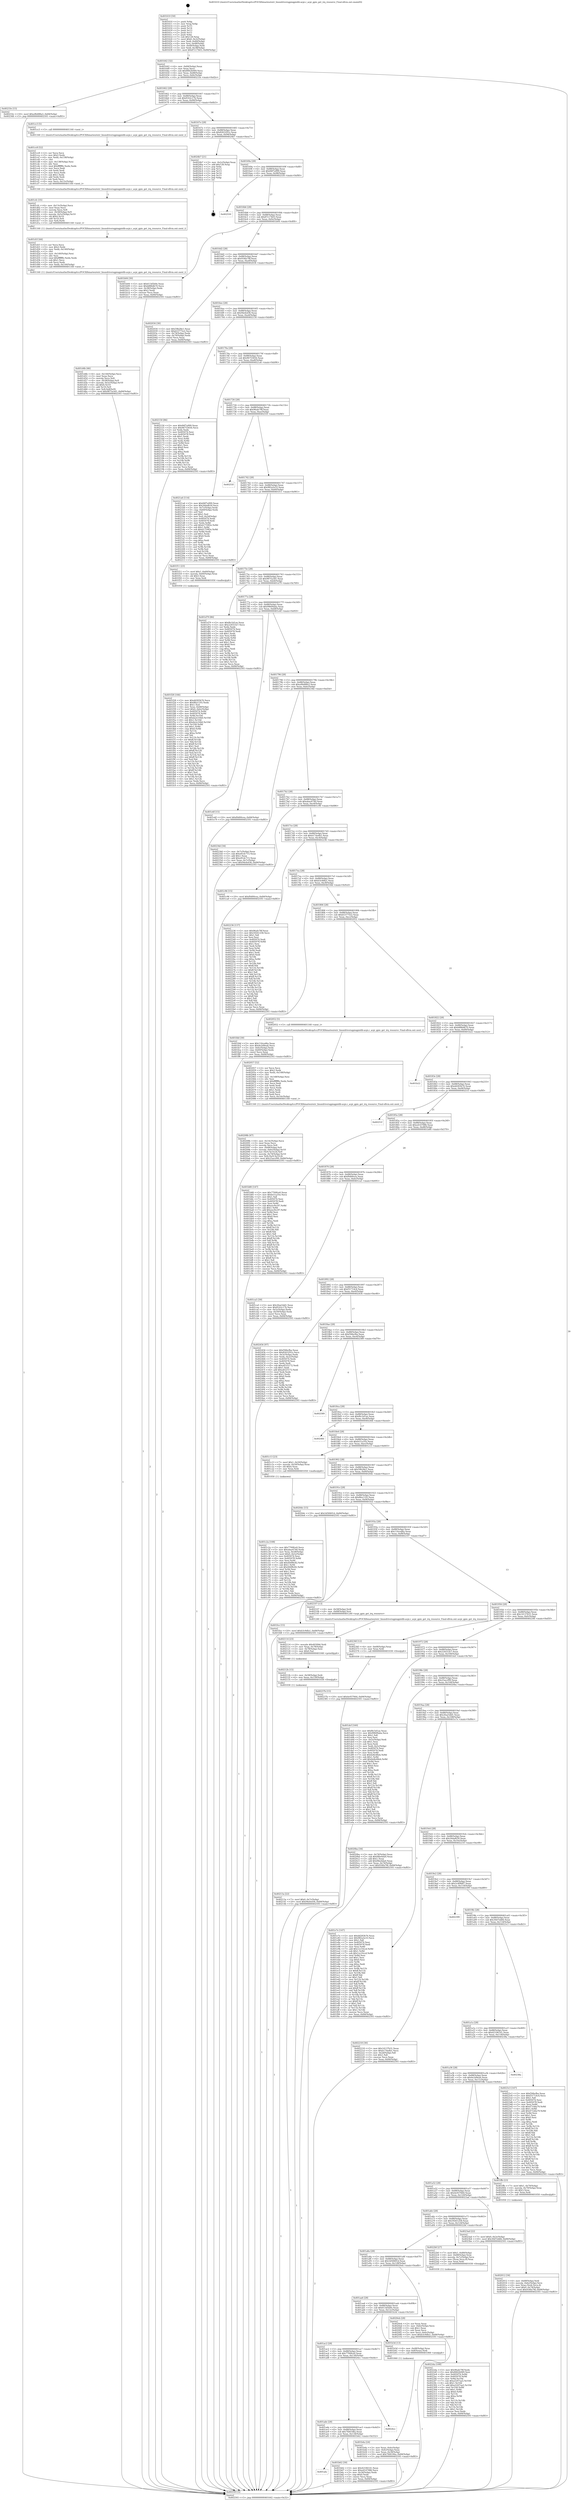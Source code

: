 digraph "0x401610" {
  label = "0x401610 (/mnt/c/Users/mathe/Desktop/tcc/POCII/binaries/extr_linuxdriversgpiogpiolib-acpi.c_acpi_gpio_get_irq_resource_Final-ollvm.out::main(0))"
  labelloc = "t"
  node[shape=record]

  Entry [label="",width=0.3,height=0.3,shape=circle,fillcolor=black,style=filled]
  "0x401642" [label="{
     0x401642 [32]\l
     | [instrs]\l
     &nbsp;&nbsp;0x401642 \<+6\>: mov -0x84(%rbp),%eax\l
     &nbsp;&nbsp;0x401648 \<+2\>: mov %eax,%ecx\l
     &nbsp;&nbsp;0x40164a \<+6\>: sub $0x8062b949,%ecx\l
     &nbsp;&nbsp;0x401650 \<+6\>: mov %eax,-0x88(%rbp)\l
     &nbsp;&nbsp;0x401656 \<+6\>: mov %ecx,-0x8c(%rbp)\l
     &nbsp;&nbsp;0x40165c \<+6\>: je 000000000040233e \<main+0xd2e\>\l
  }"]
  "0x40233e" [label="{
     0x40233e [15]\l
     | [instrs]\l
     &nbsp;&nbsp;0x40233e \<+10\>: movl $0xa9b488a3,-0x84(%rbp)\l
     &nbsp;&nbsp;0x402348 \<+5\>: jmp 0000000000402593 \<main+0xf83\>\l
  }"]
  "0x401662" [label="{
     0x401662 [28]\l
     | [instrs]\l
     &nbsp;&nbsp;0x401662 \<+5\>: jmp 0000000000401667 \<main+0x57\>\l
     &nbsp;&nbsp;0x401667 \<+6\>: mov -0x88(%rbp),%eax\l
     &nbsp;&nbsp;0x40166d \<+5\>: sub $0x8162c17b,%eax\l
     &nbsp;&nbsp;0x401672 \<+6\>: mov %eax,-0x90(%rbp)\l
     &nbsp;&nbsp;0x401678 \<+6\>: je 0000000000401cc3 \<main+0x6b3\>\l
  }"]
  Exit [label="",width=0.3,height=0.3,shape=circle,fillcolor=black,style=filled,peripheries=2]
  "0x401cc3" [label="{
     0x401cc3 [5]\l
     | [instrs]\l
     &nbsp;&nbsp;0x401cc3 \<+5\>: call 0000000000401160 \<next_i\>\l
     | [calls]\l
     &nbsp;&nbsp;0x401160 \{1\} (/mnt/c/Users/mathe/Desktop/tcc/POCII/binaries/extr_linuxdriversgpiogpiolib-acpi.c_acpi_gpio_get_irq_resource_Final-ollvm.out::next_i)\l
  }"]
  "0x40167e" [label="{
     0x40167e [28]\l
     | [instrs]\l
     &nbsp;&nbsp;0x40167e \<+5\>: jmp 0000000000401683 \<main+0x73\>\l
     &nbsp;&nbsp;0x401683 \<+6\>: mov -0x88(%rbp),%eax\l
     &nbsp;&nbsp;0x401689 \<+5\>: sub $0x8263291e,%eax\l
     &nbsp;&nbsp;0x40168e \<+6\>: mov %eax,-0x94(%rbp)\l
     &nbsp;&nbsp;0x401694 \<+6\>: je 00000000004024b7 \<main+0xea7\>\l
  }"]
  "0x40237b" [label="{
     0x40237b [15]\l
     | [instrs]\l
     &nbsp;&nbsp;0x40237b \<+10\>: movl $0x4e937664,-0x84(%rbp)\l
     &nbsp;&nbsp;0x402385 \<+5\>: jmp 0000000000402593 \<main+0xf83\>\l
  }"]
  "0x4024b7" [label="{
     0x4024b7 [21]\l
     | [instrs]\l
     &nbsp;&nbsp;0x4024b7 \<+3\>: mov -0x2c(%rbp),%eax\l
     &nbsp;&nbsp;0x4024ba \<+7\>: add $0x128,%rsp\l
     &nbsp;&nbsp;0x4024c1 \<+1\>: pop %rbx\l
     &nbsp;&nbsp;0x4024c2 \<+2\>: pop %r12\l
     &nbsp;&nbsp;0x4024c4 \<+2\>: pop %r13\l
     &nbsp;&nbsp;0x4024c6 \<+2\>: pop %r14\l
     &nbsp;&nbsp;0x4024c8 \<+2\>: pop %r15\l
     &nbsp;&nbsp;0x4024ca \<+1\>: pop %rbp\l
     &nbsp;&nbsp;0x4024cb \<+1\>: ret\l
  }"]
  "0x40169a" [label="{
     0x40169a [28]\l
     | [instrs]\l
     &nbsp;&nbsp;0x40169a \<+5\>: jmp 000000000040169f \<main+0x8f\>\l
     &nbsp;&nbsp;0x40169f \<+6\>: mov -0x88(%rbp),%eax\l
     &nbsp;&nbsp;0x4016a5 \<+5\>: sub $0x84f7a999,%eax\l
     &nbsp;&nbsp;0x4016aa \<+6\>: mov %eax,-0x98(%rbp)\l
     &nbsp;&nbsp;0x4016b0 \<+6\>: je 0000000000402550 \<main+0xf40\>\l
  }"]
  "0x4022da" [label="{
     0x4022da [100]\l
     | [instrs]\l
     &nbsp;&nbsp;0x4022da \<+5\>: mov $0x96afe78f,%edx\l
     &nbsp;&nbsp;0x4022df \<+5\>: mov $0x8062b949,%esi\l
     &nbsp;&nbsp;0x4022e4 \<+8\>: mov 0x405074,%r8d\l
     &nbsp;&nbsp;0x4022ec \<+8\>: mov 0x405078,%r9d\l
     &nbsp;&nbsp;0x4022f4 \<+3\>: mov %r8d,%r10d\l
     &nbsp;&nbsp;0x4022f7 \<+7\>: sub $0xa5207aa5,%r10d\l
     &nbsp;&nbsp;0x4022fe \<+4\>: sub $0x1,%r10d\l
     &nbsp;&nbsp;0x402302 \<+7\>: add $0xa5207aa5,%r10d\l
     &nbsp;&nbsp;0x402309 \<+4\>: imul %r10d,%r8d\l
     &nbsp;&nbsp;0x40230d \<+4\>: and $0x1,%r8d\l
     &nbsp;&nbsp;0x402311 \<+4\>: cmp $0x0,%r8d\l
     &nbsp;&nbsp;0x402315 \<+4\>: sete %r11b\l
     &nbsp;&nbsp;0x402319 \<+4\>: cmp $0xa,%r9d\l
     &nbsp;&nbsp;0x40231d \<+3\>: setl %bl\l
     &nbsp;&nbsp;0x402320 \<+3\>: mov %r11b,%r14b\l
     &nbsp;&nbsp;0x402323 \<+3\>: and %bl,%r14b\l
     &nbsp;&nbsp;0x402326 \<+3\>: xor %bl,%r11b\l
     &nbsp;&nbsp;0x402329 \<+3\>: or %r11b,%r14b\l
     &nbsp;&nbsp;0x40232c \<+4\>: test $0x1,%r14b\l
     &nbsp;&nbsp;0x402330 \<+3\>: cmovne %esi,%edx\l
     &nbsp;&nbsp;0x402333 \<+6\>: mov %edx,-0x84(%rbp)\l
     &nbsp;&nbsp;0x402339 \<+5\>: jmp 0000000000402593 \<main+0xf83\>\l
  }"]
  "0x402550" [label="{
     0x402550\l
  }", style=dashed]
  "0x4016b6" [label="{
     0x4016b6 [28]\l
     | [instrs]\l
     &nbsp;&nbsp;0x4016b6 \<+5\>: jmp 00000000004016bb \<main+0xab\>\l
     &nbsp;&nbsp;0x4016bb \<+6\>: mov -0x88(%rbp),%eax\l
     &nbsp;&nbsp;0x4016c1 \<+5\>: sub $0x87c17b03,%eax\l
     &nbsp;&nbsp;0x4016c6 \<+6\>: mov %eax,-0x9c(%rbp)\l
     &nbsp;&nbsp;0x4016cc \<+6\>: je 0000000000401b04 \<main+0x4f4\>\l
  }"]
  "0x40213a" [label="{
     0x40213a [22]\l
     | [instrs]\l
     &nbsp;&nbsp;0x40213a \<+7\>: movl $0x0,-0x7c(%rbp)\l
     &nbsp;&nbsp;0x402141 \<+10\>: movl $0x94efed36,-0x84(%rbp)\l
     &nbsp;&nbsp;0x40214b \<+5\>: jmp 0000000000402593 \<main+0xf83\>\l
  }"]
  "0x401b04" [label="{
     0x401b04 [30]\l
     | [instrs]\l
     &nbsp;&nbsp;0x401b04 \<+5\>: mov $0x613d5b9e,%eax\l
     &nbsp;&nbsp;0x401b09 \<+5\>: mov $0xb886db70,%ecx\l
     &nbsp;&nbsp;0x401b0e \<+3\>: mov -0x38(%rbp),%edx\l
     &nbsp;&nbsp;0x401b11 \<+3\>: cmp $0x2,%edx\l
     &nbsp;&nbsp;0x401b14 \<+3\>: cmovne %ecx,%eax\l
     &nbsp;&nbsp;0x401b17 \<+6\>: mov %eax,-0x84(%rbp)\l
     &nbsp;&nbsp;0x401b1d \<+5\>: jmp 0000000000402593 \<main+0xf83\>\l
  }"]
  "0x4016d2" [label="{
     0x4016d2 [28]\l
     | [instrs]\l
     &nbsp;&nbsp;0x4016d2 \<+5\>: jmp 00000000004016d7 \<main+0xc7\>\l
     &nbsp;&nbsp;0x4016d7 \<+6\>: mov -0x88(%rbp),%eax\l
     &nbsp;&nbsp;0x4016dd \<+5\>: sub $0x934fa78f,%eax\l
     &nbsp;&nbsp;0x4016e2 \<+6\>: mov %eax,-0xa0(%rbp)\l
     &nbsp;&nbsp;0x4016e8 \<+6\>: je 0000000000402034 \<main+0xa24\>\l
  }"]
  "0x402593" [label="{
     0x402593 [5]\l
     | [instrs]\l
     &nbsp;&nbsp;0x402593 \<+5\>: jmp 0000000000401642 \<main+0x32\>\l
  }"]
  "0x401610" [label="{
     0x401610 [50]\l
     | [instrs]\l
     &nbsp;&nbsp;0x401610 \<+1\>: push %rbp\l
     &nbsp;&nbsp;0x401611 \<+3\>: mov %rsp,%rbp\l
     &nbsp;&nbsp;0x401614 \<+2\>: push %r15\l
     &nbsp;&nbsp;0x401616 \<+2\>: push %r14\l
     &nbsp;&nbsp;0x401618 \<+2\>: push %r13\l
     &nbsp;&nbsp;0x40161a \<+2\>: push %r12\l
     &nbsp;&nbsp;0x40161c \<+1\>: push %rbx\l
     &nbsp;&nbsp;0x40161d \<+7\>: sub $0x128,%rsp\l
     &nbsp;&nbsp;0x401624 \<+7\>: movl $0x0,-0x3c(%rbp)\l
     &nbsp;&nbsp;0x40162b \<+3\>: mov %edi,-0x40(%rbp)\l
     &nbsp;&nbsp;0x40162e \<+4\>: mov %rsi,-0x48(%rbp)\l
     &nbsp;&nbsp;0x401632 \<+3\>: mov -0x40(%rbp),%edi\l
     &nbsp;&nbsp;0x401635 \<+3\>: mov %edi,-0x38(%rbp)\l
     &nbsp;&nbsp;0x401638 \<+10\>: movl $0x87c17b03,-0x84(%rbp)\l
  }"]
  "0x40212b" [label="{
     0x40212b [15]\l
     | [instrs]\l
     &nbsp;&nbsp;0x40212b \<+4\>: mov -0x58(%rbp),%rdi\l
     &nbsp;&nbsp;0x40212f \<+6\>: mov %eax,-0x150(%rbp)\l
     &nbsp;&nbsp;0x402135 \<+5\>: call 0000000000401030 \<free@plt\>\l
     | [calls]\l
     &nbsp;&nbsp;0x401030 \{1\} (unknown)\l
  }"]
  "0x402034" [label="{
     0x402034 [30]\l
     | [instrs]\l
     &nbsp;&nbsp;0x402034 \<+5\>: mov $0x59b28e1,%eax\l
     &nbsp;&nbsp;0x402039 \<+5\>: mov $0xb53775e2,%ecx\l
     &nbsp;&nbsp;0x40203e \<+3\>: mov -0x74(%rbp),%edx\l
     &nbsp;&nbsp;0x402041 \<+3\>: cmp -0x70(%rbp),%edx\l
     &nbsp;&nbsp;0x402044 \<+3\>: cmovl %ecx,%eax\l
     &nbsp;&nbsp;0x402047 \<+6\>: mov %eax,-0x84(%rbp)\l
     &nbsp;&nbsp;0x40204d \<+5\>: jmp 0000000000402593 \<main+0xf83\>\l
  }"]
  "0x4016ee" [label="{
     0x4016ee [28]\l
     | [instrs]\l
     &nbsp;&nbsp;0x4016ee \<+5\>: jmp 00000000004016f3 \<main+0xe3\>\l
     &nbsp;&nbsp;0x4016f3 \<+6\>: mov -0x88(%rbp),%eax\l
     &nbsp;&nbsp;0x4016f9 \<+5\>: sub $0x94efed36,%eax\l
     &nbsp;&nbsp;0x4016fe \<+6\>: mov %eax,-0xa4(%rbp)\l
     &nbsp;&nbsp;0x401704 \<+6\>: je 0000000000402150 \<main+0xb40\>\l
  }"]
  "0x402114" [label="{
     0x402114 [23]\l
     | [instrs]\l
     &nbsp;&nbsp;0x402114 \<+10\>: movabs $0x4030b6,%rdi\l
     &nbsp;&nbsp;0x40211e \<+3\>: mov %eax,-0x78(%rbp)\l
     &nbsp;&nbsp;0x402121 \<+3\>: mov -0x78(%rbp),%esi\l
     &nbsp;&nbsp;0x402124 \<+2\>: mov $0x0,%al\l
     &nbsp;&nbsp;0x402126 \<+5\>: call 0000000000401040 \<printf@plt\>\l
     | [calls]\l
     &nbsp;&nbsp;0x401040 \{1\} (unknown)\l
  }"]
  "0x402150" [label="{
     0x402150 [86]\l
     | [instrs]\l
     &nbsp;&nbsp;0x402150 \<+5\>: mov $0x84f7a999,%eax\l
     &nbsp;&nbsp;0x402155 \<+5\>: mov $0x96755656,%ecx\l
     &nbsp;&nbsp;0x40215a \<+2\>: xor %edx,%edx\l
     &nbsp;&nbsp;0x40215c \<+7\>: mov 0x405074,%esi\l
     &nbsp;&nbsp;0x402163 \<+7\>: mov 0x405078,%edi\l
     &nbsp;&nbsp;0x40216a \<+3\>: sub $0x1,%edx\l
     &nbsp;&nbsp;0x40216d \<+3\>: mov %esi,%r8d\l
     &nbsp;&nbsp;0x402170 \<+3\>: add %edx,%r8d\l
     &nbsp;&nbsp;0x402173 \<+4\>: imul %r8d,%esi\l
     &nbsp;&nbsp;0x402177 \<+3\>: and $0x1,%esi\l
     &nbsp;&nbsp;0x40217a \<+3\>: cmp $0x0,%esi\l
     &nbsp;&nbsp;0x40217d \<+4\>: sete %r9b\l
     &nbsp;&nbsp;0x402181 \<+3\>: cmp $0xa,%edi\l
     &nbsp;&nbsp;0x402184 \<+4\>: setl %r10b\l
     &nbsp;&nbsp;0x402188 \<+3\>: mov %r9b,%r11b\l
     &nbsp;&nbsp;0x40218b \<+3\>: and %r10b,%r11b\l
     &nbsp;&nbsp;0x40218e \<+3\>: xor %r10b,%r9b\l
     &nbsp;&nbsp;0x402191 \<+3\>: or %r9b,%r11b\l
     &nbsp;&nbsp;0x402194 \<+4\>: test $0x1,%r11b\l
     &nbsp;&nbsp;0x402198 \<+3\>: cmovne %ecx,%eax\l
     &nbsp;&nbsp;0x40219b \<+6\>: mov %eax,-0x84(%rbp)\l
     &nbsp;&nbsp;0x4021a1 \<+5\>: jmp 0000000000402593 \<main+0xf83\>\l
  }"]
  "0x40170a" [label="{
     0x40170a [28]\l
     | [instrs]\l
     &nbsp;&nbsp;0x40170a \<+5\>: jmp 000000000040170f \<main+0xff\>\l
     &nbsp;&nbsp;0x40170f \<+6\>: mov -0x88(%rbp),%eax\l
     &nbsp;&nbsp;0x401715 \<+5\>: sub $0x96755656,%eax\l
     &nbsp;&nbsp;0x40171a \<+6\>: mov %eax,-0xa8(%rbp)\l
     &nbsp;&nbsp;0x401720 \<+6\>: je 00000000004021a6 \<main+0xb96\>\l
  }"]
  "0x40208b" [label="{
     0x40208b [47]\l
     | [instrs]\l
     &nbsp;&nbsp;0x40208b \<+6\>: mov -0x14c(%rbp),%ecx\l
     &nbsp;&nbsp;0x402091 \<+3\>: imul %eax,%ecx\l
     &nbsp;&nbsp;0x402094 \<+3\>: movslq %ecx,%r8\l
     &nbsp;&nbsp;0x402097 \<+4\>: mov -0x68(%rbp),%r9\l
     &nbsp;&nbsp;0x40209b \<+4\>: movslq -0x6c(%rbp),%r10\l
     &nbsp;&nbsp;0x40209f \<+4\>: mov (%r9,%r10,8),%r9\l
     &nbsp;&nbsp;0x4020a3 \<+4\>: movslq -0x74(%rbp),%r10\l
     &nbsp;&nbsp;0x4020a7 \<+4\>: mov %r8,(%r9,%r10,8)\l
     &nbsp;&nbsp;0x4020ab \<+10\>: movl $0x25accf99,-0x84(%rbp)\l
     &nbsp;&nbsp;0x4020b5 \<+5\>: jmp 0000000000402593 \<main+0xf83\>\l
  }"]
  "0x4021a6" [label="{
     0x4021a6 [114]\l
     | [instrs]\l
     &nbsp;&nbsp;0x4021a6 \<+5\>: mov $0x84f7a999,%eax\l
     &nbsp;&nbsp;0x4021ab \<+5\>: mov $0x26daf639,%ecx\l
     &nbsp;&nbsp;0x4021b0 \<+3\>: mov -0x7c(%rbp),%edx\l
     &nbsp;&nbsp;0x4021b3 \<+3\>: cmp -0x60(%rbp),%edx\l
     &nbsp;&nbsp;0x4021b6 \<+4\>: setl %sil\l
     &nbsp;&nbsp;0x4021ba \<+4\>: and $0x1,%sil\l
     &nbsp;&nbsp;0x4021be \<+4\>: mov %sil,-0x2d(%rbp)\l
     &nbsp;&nbsp;0x4021c2 \<+7\>: mov 0x405074,%edx\l
     &nbsp;&nbsp;0x4021c9 \<+7\>: mov 0x405078,%edi\l
     &nbsp;&nbsp;0x4021d0 \<+3\>: mov %edx,%r8d\l
     &nbsp;&nbsp;0x4021d3 \<+7\>: add $0xb1759f2e,%r8d\l
     &nbsp;&nbsp;0x4021da \<+4\>: sub $0x1,%r8d\l
     &nbsp;&nbsp;0x4021de \<+7\>: sub $0xb1759f2e,%r8d\l
     &nbsp;&nbsp;0x4021e5 \<+4\>: imul %r8d,%edx\l
     &nbsp;&nbsp;0x4021e9 \<+3\>: and $0x1,%edx\l
     &nbsp;&nbsp;0x4021ec \<+3\>: cmp $0x0,%edx\l
     &nbsp;&nbsp;0x4021ef \<+4\>: sete %sil\l
     &nbsp;&nbsp;0x4021f3 \<+3\>: cmp $0xa,%edi\l
     &nbsp;&nbsp;0x4021f6 \<+4\>: setl %r9b\l
     &nbsp;&nbsp;0x4021fa \<+3\>: mov %sil,%r10b\l
     &nbsp;&nbsp;0x4021fd \<+3\>: and %r9b,%r10b\l
     &nbsp;&nbsp;0x402200 \<+3\>: xor %r9b,%sil\l
     &nbsp;&nbsp;0x402203 \<+3\>: or %sil,%r10b\l
     &nbsp;&nbsp;0x402206 \<+4\>: test $0x1,%r10b\l
     &nbsp;&nbsp;0x40220a \<+3\>: cmovne %ecx,%eax\l
     &nbsp;&nbsp;0x40220d \<+6\>: mov %eax,-0x84(%rbp)\l
     &nbsp;&nbsp;0x402213 \<+5\>: jmp 0000000000402593 \<main+0xf83\>\l
  }"]
  "0x401726" [label="{
     0x401726 [28]\l
     | [instrs]\l
     &nbsp;&nbsp;0x401726 \<+5\>: jmp 000000000040172b \<main+0x11b\>\l
     &nbsp;&nbsp;0x40172b \<+6\>: mov -0x88(%rbp),%eax\l
     &nbsp;&nbsp;0x401731 \<+5\>: sub $0x96afe78f,%eax\l
     &nbsp;&nbsp;0x401736 \<+6\>: mov %eax,-0xac(%rbp)\l
     &nbsp;&nbsp;0x40173c \<+6\>: je 000000000040255f \<main+0xf4f\>\l
  }"]
  "0x402057" [label="{
     0x402057 [52]\l
     | [instrs]\l
     &nbsp;&nbsp;0x402057 \<+2\>: xor %ecx,%ecx\l
     &nbsp;&nbsp;0x402059 \<+5\>: mov $0x2,%edx\l
     &nbsp;&nbsp;0x40205e \<+6\>: mov %edx,-0x148(%rbp)\l
     &nbsp;&nbsp;0x402064 \<+1\>: cltd\l
     &nbsp;&nbsp;0x402065 \<+6\>: mov -0x148(%rbp),%esi\l
     &nbsp;&nbsp;0x40206b \<+2\>: idiv %esi\l
     &nbsp;&nbsp;0x40206d \<+6\>: imul $0xfffffffe,%edx,%edx\l
     &nbsp;&nbsp;0x402073 \<+2\>: mov %ecx,%edi\l
     &nbsp;&nbsp;0x402075 \<+2\>: sub %edx,%edi\l
     &nbsp;&nbsp;0x402077 \<+2\>: mov %ecx,%edx\l
     &nbsp;&nbsp;0x402079 \<+3\>: sub $0x1,%edx\l
     &nbsp;&nbsp;0x40207c \<+2\>: add %edx,%edi\l
     &nbsp;&nbsp;0x40207e \<+2\>: sub %edi,%ecx\l
     &nbsp;&nbsp;0x402080 \<+6\>: mov %ecx,-0x14c(%rbp)\l
     &nbsp;&nbsp;0x402086 \<+5\>: call 0000000000401160 \<next_i\>\l
     | [calls]\l
     &nbsp;&nbsp;0x401160 \{1\} (/mnt/c/Users/mathe/Desktop/tcc/POCII/binaries/extr_linuxdriversgpiogpiolib-acpi.c_acpi_gpio_get_irq_resource_Final-ollvm.out::next_i)\l
  }"]
  "0x40255f" [label="{
     0x40255f\l
  }", style=dashed]
  "0x401742" [label="{
     0x401742 [28]\l
     | [instrs]\l
     &nbsp;&nbsp;0x401742 \<+5\>: jmp 0000000000401747 \<main+0x137\>\l
     &nbsp;&nbsp;0x401747 \<+6\>: mov -0x88(%rbp),%eax\l
     &nbsp;&nbsp;0x40174d \<+5\>: sub $0x982a5e33,%eax\l
     &nbsp;&nbsp;0x401752 \<+6\>: mov %eax,-0xb0(%rbp)\l
     &nbsp;&nbsp;0x401758 \<+6\>: je 0000000000401f11 \<main+0x901\>\l
  }"]
  "0x402012" [label="{
     0x402012 [34]\l
     | [instrs]\l
     &nbsp;&nbsp;0x402012 \<+4\>: mov -0x68(%rbp),%rdi\l
     &nbsp;&nbsp;0x402016 \<+4\>: movslq -0x6c(%rbp),%rcx\l
     &nbsp;&nbsp;0x40201a \<+4\>: mov %rax,(%rdi,%rcx,8)\l
     &nbsp;&nbsp;0x40201e \<+7\>: movl $0x0,-0x74(%rbp)\l
     &nbsp;&nbsp;0x402025 \<+10\>: movl $0x934fa78f,-0x84(%rbp)\l
     &nbsp;&nbsp;0x40202f \<+5\>: jmp 0000000000402593 \<main+0xf83\>\l
  }"]
  "0x401f11" [label="{
     0x401f11 [23]\l
     | [instrs]\l
     &nbsp;&nbsp;0x401f11 \<+7\>: movl $0x1,-0x60(%rbp)\l
     &nbsp;&nbsp;0x401f18 \<+4\>: movslq -0x60(%rbp),%rax\l
     &nbsp;&nbsp;0x401f1c \<+4\>: shl $0x3,%rax\l
     &nbsp;&nbsp;0x401f20 \<+3\>: mov %rax,%rdi\l
     &nbsp;&nbsp;0x401f23 \<+5\>: call 0000000000401050 \<malloc@plt\>\l
     | [calls]\l
     &nbsp;&nbsp;0x401050 \{1\} (unknown)\l
  }"]
  "0x40175e" [label="{
     0x40175e [28]\l
     | [instrs]\l
     &nbsp;&nbsp;0x40175e \<+5\>: jmp 0000000000401763 \<main+0x153\>\l
     &nbsp;&nbsp;0x401763 \<+6\>: mov -0x88(%rbp),%eax\l
     &nbsp;&nbsp;0x401769 \<+5\>: sub $0x9875a3d1,%eax\l
     &nbsp;&nbsp;0x40176e \<+6\>: mov %eax,-0xb4(%rbp)\l
     &nbsp;&nbsp;0x401774 \<+6\>: je 0000000000401d79 \<main+0x769\>\l
  }"]
  "0x401f28" [label="{
     0x401f28 [166]\l
     | [instrs]\l
     &nbsp;&nbsp;0x401f28 \<+5\>: mov $0xdd283b76,%ecx\l
     &nbsp;&nbsp;0x401f2d \<+5\>: mov $0x86a1193,%edx\l
     &nbsp;&nbsp;0x401f32 \<+3\>: mov $0x1,%sil\l
     &nbsp;&nbsp;0x401f35 \<+4\>: mov %rax,-0x68(%rbp)\l
     &nbsp;&nbsp;0x401f39 \<+7\>: movl $0x0,-0x6c(%rbp)\l
     &nbsp;&nbsp;0x401f40 \<+8\>: mov 0x405074,%r8d\l
     &nbsp;&nbsp;0x401f48 \<+8\>: mov 0x405078,%r9d\l
     &nbsp;&nbsp;0x401f50 \<+3\>: mov %r8d,%r10d\l
     &nbsp;&nbsp;0x401f53 \<+7\>: add $0xda2e16b0,%r10d\l
     &nbsp;&nbsp;0x401f5a \<+4\>: sub $0x1,%r10d\l
     &nbsp;&nbsp;0x401f5e \<+7\>: sub $0xda2e16b0,%r10d\l
     &nbsp;&nbsp;0x401f65 \<+4\>: imul %r10d,%r8d\l
     &nbsp;&nbsp;0x401f69 \<+4\>: and $0x1,%r8d\l
     &nbsp;&nbsp;0x401f6d \<+4\>: cmp $0x0,%r8d\l
     &nbsp;&nbsp;0x401f71 \<+4\>: sete %r11b\l
     &nbsp;&nbsp;0x401f75 \<+4\>: cmp $0xa,%r9d\l
     &nbsp;&nbsp;0x401f79 \<+3\>: setl %bl\l
     &nbsp;&nbsp;0x401f7c \<+3\>: mov %r11b,%r14b\l
     &nbsp;&nbsp;0x401f7f \<+4\>: xor $0xff,%r14b\l
     &nbsp;&nbsp;0x401f83 \<+3\>: mov %bl,%r15b\l
     &nbsp;&nbsp;0x401f86 \<+4\>: xor $0xff,%r15b\l
     &nbsp;&nbsp;0x401f8a \<+4\>: xor $0x1,%sil\l
     &nbsp;&nbsp;0x401f8e \<+3\>: mov %r14b,%r12b\l
     &nbsp;&nbsp;0x401f91 \<+4\>: and $0xff,%r12b\l
     &nbsp;&nbsp;0x401f95 \<+3\>: and %sil,%r11b\l
     &nbsp;&nbsp;0x401f98 \<+3\>: mov %r15b,%r13b\l
     &nbsp;&nbsp;0x401f9b \<+4\>: and $0xff,%r13b\l
     &nbsp;&nbsp;0x401f9f \<+3\>: and %sil,%bl\l
     &nbsp;&nbsp;0x401fa2 \<+3\>: or %r11b,%r12b\l
     &nbsp;&nbsp;0x401fa5 \<+3\>: or %bl,%r13b\l
     &nbsp;&nbsp;0x401fa8 \<+3\>: xor %r13b,%r12b\l
     &nbsp;&nbsp;0x401fab \<+3\>: or %r15b,%r14b\l
     &nbsp;&nbsp;0x401fae \<+4\>: xor $0xff,%r14b\l
     &nbsp;&nbsp;0x401fb2 \<+4\>: or $0x1,%sil\l
     &nbsp;&nbsp;0x401fb6 \<+3\>: and %sil,%r14b\l
     &nbsp;&nbsp;0x401fb9 \<+3\>: or %r14b,%r12b\l
     &nbsp;&nbsp;0x401fbc \<+4\>: test $0x1,%r12b\l
     &nbsp;&nbsp;0x401fc0 \<+3\>: cmovne %edx,%ecx\l
     &nbsp;&nbsp;0x401fc3 \<+6\>: mov %ecx,-0x84(%rbp)\l
     &nbsp;&nbsp;0x401fc9 \<+5\>: jmp 0000000000402593 \<main+0xf83\>\l
  }"]
  "0x401d79" [label="{
     0x401d79 [86]\l
     | [instrs]\l
     &nbsp;&nbsp;0x401d79 \<+5\>: mov $0xf6c5d1ae,%eax\l
     &nbsp;&nbsp;0x401d7e \<+5\>: mov $0x224553e7,%ecx\l
     &nbsp;&nbsp;0x401d83 \<+2\>: xor %edx,%edx\l
     &nbsp;&nbsp;0x401d85 \<+7\>: mov 0x405074,%esi\l
     &nbsp;&nbsp;0x401d8c \<+7\>: mov 0x405078,%edi\l
     &nbsp;&nbsp;0x401d93 \<+3\>: sub $0x1,%edx\l
     &nbsp;&nbsp;0x401d96 \<+3\>: mov %esi,%r8d\l
     &nbsp;&nbsp;0x401d99 \<+3\>: add %edx,%r8d\l
     &nbsp;&nbsp;0x401d9c \<+4\>: imul %r8d,%esi\l
     &nbsp;&nbsp;0x401da0 \<+3\>: and $0x1,%esi\l
     &nbsp;&nbsp;0x401da3 \<+3\>: cmp $0x0,%esi\l
     &nbsp;&nbsp;0x401da6 \<+4\>: sete %r9b\l
     &nbsp;&nbsp;0x401daa \<+3\>: cmp $0xa,%edi\l
     &nbsp;&nbsp;0x401dad \<+4\>: setl %r10b\l
     &nbsp;&nbsp;0x401db1 \<+3\>: mov %r9b,%r11b\l
     &nbsp;&nbsp;0x401db4 \<+3\>: and %r10b,%r11b\l
     &nbsp;&nbsp;0x401db7 \<+3\>: xor %r10b,%r9b\l
     &nbsp;&nbsp;0x401dba \<+3\>: or %r9b,%r11b\l
     &nbsp;&nbsp;0x401dbd \<+4\>: test $0x1,%r11b\l
     &nbsp;&nbsp;0x401dc1 \<+3\>: cmovne %ecx,%eax\l
     &nbsp;&nbsp;0x401dc4 \<+6\>: mov %eax,-0x84(%rbp)\l
     &nbsp;&nbsp;0x401dca \<+5\>: jmp 0000000000402593 \<main+0xf83\>\l
  }"]
  "0x40177a" [label="{
     0x40177a [28]\l
     | [instrs]\l
     &nbsp;&nbsp;0x40177a \<+5\>: jmp 000000000040177f \<main+0x16f\>\l
     &nbsp;&nbsp;0x40177f \<+6\>: mov -0x88(%rbp),%eax\l
     &nbsp;&nbsp;0x401785 \<+5\>: sub $0x99609aba,%eax\l
     &nbsp;&nbsp;0x40178a \<+6\>: mov %eax,-0xb8(%rbp)\l
     &nbsp;&nbsp;0x401790 \<+6\>: je 0000000000401e6f \<main+0x85f\>\l
  }"]
  "0x401d4b" [label="{
     0x401d4b [46]\l
     | [instrs]\l
     &nbsp;&nbsp;0x401d4b \<+6\>: mov -0x144(%rbp),%ecx\l
     &nbsp;&nbsp;0x401d51 \<+3\>: imul %eax,%ecx\l
     &nbsp;&nbsp;0x401d54 \<+3\>: movslq %ecx,%r8\l
     &nbsp;&nbsp;0x401d57 \<+4\>: mov -0x58(%rbp),%r9\l
     &nbsp;&nbsp;0x401d5b \<+4\>: movslq -0x5c(%rbp),%r10\l
     &nbsp;&nbsp;0x401d5f \<+4\>: shl $0x4,%r10\l
     &nbsp;&nbsp;0x401d63 \<+3\>: add %r10,%r9\l
     &nbsp;&nbsp;0x401d66 \<+4\>: mov %r8,0x8(%r9)\l
     &nbsp;&nbsp;0x401d6a \<+10\>: movl $0x9875a3d1,-0x84(%rbp)\l
     &nbsp;&nbsp;0x401d74 \<+5\>: jmp 0000000000402593 \<main+0xf83\>\l
  }"]
  "0x401e6f" [label="{
     0x401e6f [15]\l
     | [instrs]\l
     &nbsp;&nbsp;0x401e6f \<+10\>: movl $0xf0d00cea,-0x84(%rbp)\l
     &nbsp;&nbsp;0x401e79 \<+5\>: jmp 0000000000402593 \<main+0xf83\>\l
  }"]
  "0x401796" [label="{
     0x401796 [28]\l
     | [instrs]\l
     &nbsp;&nbsp;0x401796 \<+5\>: jmp 000000000040179b \<main+0x18b\>\l
     &nbsp;&nbsp;0x40179b \<+6\>: mov -0x88(%rbp),%eax\l
     &nbsp;&nbsp;0x4017a1 \<+5\>: sub $0xa9b488a3,%eax\l
     &nbsp;&nbsp;0x4017a6 \<+6\>: mov %eax,-0xbc(%rbp)\l
     &nbsp;&nbsp;0x4017ac \<+6\>: je 000000000040234d \<main+0xd3d\>\l
  }"]
  "0x401d1f" [label="{
     0x401d1f [44]\l
     | [instrs]\l
     &nbsp;&nbsp;0x401d1f \<+2\>: xor %ecx,%ecx\l
     &nbsp;&nbsp;0x401d21 \<+5\>: mov $0x2,%edx\l
     &nbsp;&nbsp;0x401d26 \<+6\>: mov %edx,-0x140(%rbp)\l
     &nbsp;&nbsp;0x401d2c \<+1\>: cltd\l
     &nbsp;&nbsp;0x401d2d \<+6\>: mov -0x140(%rbp),%esi\l
     &nbsp;&nbsp;0x401d33 \<+2\>: idiv %esi\l
     &nbsp;&nbsp;0x401d35 \<+6\>: imul $0xfffffffe,%edx,%edx\l
     &nbsp;&nbsp;0x401d3b \<+3\>: sub $0x1,%ecx\l
     &nbsp;&nbsp;0x401d3e \<+2\>: sub %ecx,%edx\l
     &nbsp;&nbsp;0x401d40 \<+6\>: mov %edx,-0x144(%rbp)\l
     &nbsp;&nbsp;0x401d46 \<+5\>: call 0000000000401160 \<next_i\>\l
     | [calls]\l
     &nbsp;&nbsp;0x401160 \{1\} (/mnt/c/Users/mathe/Desktop/tcc/POCII/binaries/extr_linuxdriversgpiogpiolib-acpi.c_acpi_gpio_get_irq_resource_Final-ollvm.out::next_i)\l
  }"]
  "0x40234d" [label="{
     0x40234d [34]\l
     | [instrs]\l
     &nbsp;&nbsp;0x40234d \<+3\>: mov -0x7c(%rbp),%eax\l
     &nbsp;&nbsp;0x402350 \<+5\>: sub $0xe81dc715,%eax\l
     &nbsp;&nbsp;0x402355 \<+3\>: add $0x1,%eax\l
     &nbsp;&nbsp;0x402358 \<+5\>: add $0xe81dc715,%eax\l
     &nbsp;&nbsp;0x40235d \<+3\>: mov %eax,-0x7c(%rbp)\l
     &nbsp;&nbsp;0x402360 \<+10\>: movl $0x94efed36,-0x84(%rbp)\l
     &nbsp;&nbsp;0x40236a \<+5\>: jmp 0000000000402593 \<main+0xf83\>\l
  }"]
  "0x4017b2" [label="{
     0x4017b2 [28]\l
     | [instrs]\l
     &nbsp;&nbsp;0x4017b2 \<+5\>: jmp 00000000004017b7 \<main+0x1a7\>\l
     &nbsp;&nbsp;0x4017b7 \<+6\>: mov -0x88(%rbp),%eax\l
     &nbsp;&nbsp;0x4017bd \<+5\>: sub $0xabac6740,%eax\l
     &nbsp;&nbsp;0x4017c2 \<+6\>: mov %eax,-0xc0(%rbp)\l
     &nbsp;&nbsp;0x4017c8 \<+6\>: je 0000000000401c96 \<main+0x686\>\l
  }"]
  "0x401cfc" [label="{
     0x401cfc [35]\l
     | [instrs]\l
     &nbsp;&nbsp;0x401cfc \<+6\>: mov -0x13c(%rbp),%ecx\l
     &nbsp;&nbsp;0x401d02 \<+3\>: imul %eax,%ecx\l
     &nbsp;&nbsp;0x401d05 \<+3\>: movslq %ecx,%r8\l
     &nbsp;&nbsp;0x401d08 \<+4\>: mov -0x58(%rbp),%r9\l
     &nbsp;&nbsp;0x401d0c \<+4\>: movslq -0x5c(%rbp),%r10\l
     &nbsp;&nbsp;0x401d10 \<+4\>: shl $0x4,%r10\l
     &nbsp;&nbsp;0x401d14 \<+3\>: add %r10,%r9\l
     &nbsp;&nbsp;0x401d17 \<+3\>: mov %r8,(%r9)\l
     &nbsp;&nbsp;0x401d1a \<+5\>: call 0000000000401160 \<next_i\>\l
     | [calls]\l
     &nbsp;&nbsp;0x401160 \{1\} (/mnt/c/Users/mathe/Desktop/tcc/POCII/binaries/extr_linuxdriversgpiogpiolib-acpi.c_acpi_gpio_get_irq_resource_Final-ollvm.out::next_i)\l
  }"]
  "0x401c96" [label="{
     0x401c96 [15]\l
     | [instrs]\l
     &nbsp;&nbsp;0x401c96 \<+10\>: movl $0xf0d00cea,-0x84(%rbp)\l
     &nbsp;&nbsp;0x401ca0 \<+5\>: jmp 0000000000402593 \<main+0xf83\>\l
  }"]
  "0x4017ce" [label="{
     0x4017ce [28]\l
     | [instrs]\l
     &nbsp;&nbsp;0x4017ce \<+5\>: jmp 00000000004017d3 \<main+0x1c3\>\l
     &nbsp;&nbsp;0x4017d3 \<+6\>: mov -0x88(%rbp),%eax\l
     &nbsp;&nbsp;0x4017d9 \<+5\>: sub $0xb17da4b1,%eax\l
     &nbsp;&nbsp;0x4017de \<+6\>: mov %eax,-0xc4(%rbp)\l
     &nbsp;&nbsp;0x4017e4 \<+6\>: je 0000000000402236 \<main+0xc26\>\l
  }"]
  "0x401cc8" [label="{
     0x401cc8 [52]\l
     | [instrs]\l
     &nbsp;&nbsp;0x401cc8 \<+2\>: xor %ecx,%ecx\l
     &nbsp;&nbsp;0x401cca \<+5\>: mov $0x2,%edx\l
     &nbsp;&nbsp;0x401ccf \<+6\>: mov %edx,-0x138(%rbp)\l
     &nbsp;&nbsp;0x401cd5 \<+1\>: cltd\l
     &nbsp;&nbsp;0x401cd6 \<+6\>: mov -0x138(%rbp),%esi\l
     &nbsp;&nbsp;0x401cdc \<+2\>: idiv %esi\l
     &nbsp;&nbsp;0x401cde \<+6\>: imul $0xfffffffe,%edx,%edx\l
     &nbsp;&nbsp;0x401ce4 \<+2\>: mov %ecx,%edi\l
     &nbsp;&nbsp;0x401ce6 \<+2\>: sub %edx,%edi\l
     &nbsp;&nbsp;0x401ce8 \<+2\>: mov %ecx,%edx\l
     &nbsp;&nbsp;0x401cea \<+3\>: sub $0x1,%edx\l
     &nbsp;&nbsp;0x401ced \<+2\>: add %edx,%edi\l
     &nbsp;&nbsp;0x401cef \<+2\>: sub %edi,%ecx\l
     &nbsp;&nbsp;0x401cf1 \<+6\>: mov %ecx,-0x13c(%rbp)\l
     &nbsp;&nbsp;0x401cf7 \<+5\>: call 0000000000401160 \<next_i\>\l
     | [calls]\l
     &nbsp;&nbsp;0x401160 \{1\} (/mnt/c/Users/mathe/Desktop/tcc/POCII/binaries/extr_linuxdriversgpiogpiolib-acpi.c_acpi_gpio_get_irq_resource_Final-ollvm.out::next_i)\l
  }"]
  "0x402236" [label="{
     0x402236 [137]\l
     | [instrs]\l
     &nbsp;&nbsp;0x402236 \<+5\>: mov $0x96afe78f,%eax\l
     &nbsp;&nbsp;0x40223b \<+5\>: mov $0x59261258,%ecx\l
     &nbsp;&nbsp;0x402240 \<+2\>: mov $0x1,%dl\l
     &nbsp;&nbsp;0x402242 \<+2\>: xor %esi,%esi\l
     &nbsp;&nbsp;0x402244 \<+7\>: mov 0x405074,%edi\l
     &nbsp;&nbsp;0x40224b \<+8\>: mov 0x405078,%r8d\l
     &nbsp;&nbsp;0x402253 \<+3\>: sub $0x1,%esi\l
     &nbsp;&nbsp;0x402256 \<+3\>: mov %edi,%r9d\l
     &nbsp;&nbsp;0x402259 \<+3\>: add %esi,%r9d\l
     &nbsp;&nbsp;0x40225c \<+4\>: imul %r9d,%edi\l
     &nbsp;&nbsp;0x402260 \<+3\>: and $0x1,%edi\l
     &nbsp;&nbsp;0x402263 \<+3\>: cmp $0x0,%edi\l
     &nbsp;&nbsp;0x402266 \<+4\>: sete %r10b\l
     &nbsp;&nbsp;0x40226a \<+4\>: cmp $0xa,%r8d\l
     &nbsp;&nbsp;0x40226e \<+4\>: setl %r11b\l
     &nbsp;&nbsp;0x402272 \<+3\>: mov %r10b,%bl\l
     &nbsp;&nbsp;0x402275 \<+3\>: xor $0xff,%bl\l
     &nbsp;&nbsp;0x402278 \<+3\>: mov %r11b,%r14b\l
     &nbsp;&nbsp;0x40227b \<+4\>: xor $0xff,%r14b\l
     &nbsp;&nbsp;0x40227f \<+3\>: xor $0x1,%dl\l
     &nbsp;&nbsp;0x402282 \<+3\>: mov %bl,%r15b\l
     &nbsp;&nbsp;0x402285 \<+4\>: and $0xff,%r15b\l
     &nbsp;&nbsp;0x402289 \<+3\>: and %dl,%r10b\l
     &nbsp;&nbsp;0x40228c \<+3\>: mov %r14b,%r12b\l
     &nbsp;&nbsp;0x40228f \<+4\>: and $0xff,%r12b\l
     &nbsp;&nbsp;0x402293 \<+3\>: and %dl,%r11b\l
     &nbsp;&nbsp;0x402296 \<+3\>: or %r10b,%r15b\l
     &nbsp;&nbsp;0x402299 \<+3\>: or %r11b,%r12b\l
     &nbsp;&nbsp;0x40229c \<+3\>: xor %r12b,%r15b\l
     &nbsp;&nbsp;0x40229f \<+3\>: or %r14b,%bl\l
     &nbsp;&nbsp;0x4022a2 \<+3\>: xor $0xff,%bl\l
     &nbsp;&nbsp;0x4022a5 \<+3\>: or $0x1,%dl\l
     &nbsp;&nbsp;0x4022a8 \<+2\>: and %dl,%bl\l
     &nbsp;&nbsp;0x4022aa \<+3\>: or %bl,%r15b\l
     &nbsp;&nbsp;0x4022ad \<+4\>: test $0x1,%r15b\l
     &nbsp;&nbsp;0x4022b1 \<+3\>: cmovne %ecx,%eax\l
     &nbsp;&nbsp;0x4022b4 \<+6\>: mov %eax,-0x84(%rbp)\l
     &nbsp;&nbsp;0x4022ba \<+5\>: jmp 0000000000402593 \<main+0xf83\>\l
  }"]
  "0x4017ea" [label="{
     0x4017ea [28]\l
     | [instrs]\l
     &nbsp;&nbsp;0x4017ea \<+5\>: jmp 00000000004017ef \<main+0x1df\>\l
     &nbsp;&nbsp;0x4017ef \<+6\>: mov -0x88(%rbp),%eax\l
     &nbsp;&nbsp;0x4017f5 \<+5\>: sub $0xb3c9dfa1,%eax\l
     &nbsp;&nbsp;0x4017fa \<+6\>: mov %eax,-0xc8(%rbp)\l
     &nbsp;&nbsp;0x401800 \<+6\>: je 0000000000401fdd \<main+0x9cd\>\l
  }"]
  "0x401c2a" [label="{
     0x401c2a [108]\l
     | [instrs]\l
     &nbsp;&nbsp;0x401c2a \<+5\>: mov $0x7700fce0,%ecx\l
     &nbsp;&nbsp;0x401c2f \<+5\>: mov $0xabac6740,%edx\l
     &nbsp;&nbsp;0x401c34 \<+4\>: mov %rax,-0x58(%rbp)\l
     &nbsp;&nbsp;0x401c38 \<+7\>: movl $0x0,-0x5c(%rbp)\l
     &nbsp;&nbsp;0x401c3f \<+7\>: mov 0x405074,%esi\l
     &nbsp;&nbsp;0x401c46 \<+8\>: mov 0x405078,%r8d\l
     &nbsp;&nbsp;0x401c4e \<+3\>: mov %esi,%r9d\l
     &nbsp;&nbsp;0x401c51 \<+7\>: add $0x444f8c82,%r9d\l
     &nbsp;&nbsp;0x401c58 \<+4\>: sub $0x1,%r9d\l
     &nbsp;&nbsp;0x401c5c \<+7\>: sub $0x444f8c82,%r9d\l
     &nbsp;&nbsp;0x401c63 \<+4\>: imul %r9d,%esi\l
     &nbsp;&nbsp;0x401c67 \<+3\>: and $0x1,%esi\l
     &nbsp;&nbsp;0x401c6a \<+3\>: cmp $0x0,%esi\l
     &nbsp;&nbsp;0x401c6d \<+4\>: sete %r10b\l
     &nbsp;&nbsp;0x401c71 \<+4\>: cmp $0xa,%r8d\l
     &nbsp;&nbsp;0x401c75 \<+4\>: setl %r11b\l
     &nbsp;&nbsp;0x401c79 \<+3\>: mov %r10b,%bl\l
     &nbsp;&nbsp;0x401c7c \<+3\>: and %r11b,%bl\l
     &nbsp;&nbsp;0x401c7f \<+3\>: xor %r11b,%r10b\l
     &nbsp;&nbsp;0x401c82 \<+3\>: or %r10b,%bl\l
     &nbsp;&nbsp;0x401c85 \<+3\>: test $0x1,%bl\l
     &nbsp;&nbsp;0x401c88 \<+3\>: cmovne %edx,%ecx\l
     &nbsp;&nbsp;0x401c8b \<+6\>: mov %ecx,-0x84(%rbp)\l
     &nbsp;&nbsp;0x401c91 \<+5\>: jmp 0000000000402593 \<main+0xf83\>\l
  }"]
  "0x401fdd" [label="{
     0x401fdd [30]\l
     | [instrs]\l
     &nbsp;&nbsp;0x401fdd \<+5\>: mov $0x116ced6a,%eax\l
     &nbsp;&nbsp;0x401fe2 \<+5\>: mov $0x4e2d9eab,%ecx\l
     &nbsp;&nbsp;0x401fe7 \<+3\>: mov -0x6c(%rbp),%edx\l
     &nbsp;&nbsp;0x401fea \<+3\>: cmp -0x60(%rbp),%edx\l
     &nbsp;&nbsp;0x401fed \<+3\>: cmovl %ecx,%eax\l
     &nbsp;&nbsp;0x401ff0 \<+6\>: mov %eax,-0x84(%rbp)\l
     &nbsp;&nbsp;0x401ff6 \<+5\>: jmp 0000000000402593 \<main+0xf83\>\l
  }"]
  "0x401806" [label="{
     0x401806 [28]\l
     | [instrs]\l
     &nbsp;&nbsp;0x401806 \<+5\>: jmp 000000000040180b \<main+0x1fb\>\l
     &nbsp;&nbsp;0x40180b \<+6\>: mov -0x88(%rbp),%eax\l
     &nbsp;&nbsp;0x401811 \<+5\>: sub $0xb53775e2,%eax\l
     &nbsp;&nbsp;0x401816 \<+6\>: mov %eax,-0xcc(%rbp)\l
     &nbsp;&nbsp;0x40181c \<+6\>: je 0000000000402052 \<main+0xa42\>\l
  }"]
  "0x401afa" [label="{
     0x401afa\l
  }", style=dashed]
  "0x402052" [label="{
     0x402052 [5]\l
     | [instrs]\l
     &nbsp;&nbsp;0x402052 \<+5\>: call 0000000000401160 \<next_i\>\l
     | [calls]\l
     &nbsp;&nbsp;0x401160 \{1\} (/mnt/c/Users/mathe/Desktop/tcc/POCII/binaries/extr_linuxdriversgpiogpiolib-acpi.c_acpi_gpio_get_irq_resource_Final-ollvm.out::next_i)\l
  }"]
  "0x401822" [label="{
     0x401822 [28]\l
     | [instrs]\l
     &nbsp;&nbsp;0x401822 \<+5\>: jmp 0000000000401827 \<main+0x217\>\l
     &nbsp;&nbsp;0x401827 \<+6\>: mov -0x88(%rbp),%eax\l
     &nbsp;&nbsp;0x40182d \<+5\>: sub $0xb886db70,%eax\l
     &nbsp;&nbsp;0x401832 \<+6\>: mov %eax,-0xd0(%rbp)\l
     &nbsp;&nbsp;0x401838 \<+6\>: je 0000000000401b22 \<main+0x512\>\l
  }"]
  "0x401b62" [label="{
     0x401b62 [30]\l
     | [instrs]\l
     &nbsp;&nbsp;0x401b62 \<+5\>: mov $0x42106141,%eax\l
     &nbsp;&nbsp;0x401b67 \<+5\>: mov $0xed147086,%ecx\l
     &nbsp;&nbsp;0x401b6c \<+3\>: mov -0x34(%rbp),%edx\l
     &nbsp;&nbsp;0x401b6f \<+3\>: cmp $0x0,%edx\l
     &nbsp;&nbsp;0x401b72 \<+3\>: cmove %ecx,%eax\l
     &nbsp;&nbsp;0x401b75 \<+6\>: mov %eax,-0x84(%rbp)\l
     &nbsp;&nbsp;0x401b7b \<+5\>: jmp 0000000000402593 \<main+0xf83\>\l
  }"]
  "0x401b22" [label="{
     0x401b22\l
  }", style=dashed]
  "0x40183e" [label="{
     0x40183e [28]\l
     | [instrs]\l
     &nbsp;&nbsp;0x40183e \<+5\>: jmp 0000000000401843 \<main+0x233\>\l
     &nbsp;&nbsp;0x401843 \<+6\>: mov -0x88(%rbp),%eax\l
     &nbsp;&nbsp;0x401849 \<+5\>: sub $0xdd283b76,%eax\l
     &nbsp;&nbsp;0x40184e \<+6\>: mov %eax,-0xd4(%rbp)\l
     &nbsp;&nbsp;0x401854 \<+6\>: je 000000000040251f \<main+0xf0f\>\l
  }"]
  "0x401ade" [label="{
     0x401ade [28]\l
     | [instrs]\l
     &nbsp;&nbsp;0x401ade \<+5\>: jmp 0000000000401ae3 \<main+0x4d3\>\l
     &nbsp;&nbsp;0x401ae3 \<+6\>: mov -0x88(%rbp),%eax\l
     &nbsp;&nbsp;0x401ae9 \<+5\>: sub $0x7fd4106a,%eax\l
     &nbsp;&nbsp;0x401aee \<+6\>: mov %eax,-0x134(%rbp)\l
     &nbsp;&nbsp;0x401af4 \<+6\>: je 0000000000401b62 \<main+0x552\>\l
  }"]
  "0x40251f" [label="{
     0x40251f\l
  }", style=dashed]
  "0x40185a" [label="{
     0x40185a [28]\l
     | [instrs]\l
     &nbsp;&nbsp;0x40185a \<+5\>: jmp 000000000040185f \<main+0x24f\>\l
     &nbsp;&nbsp;0x40185f \<+6\>: mov -0x88(%rbp),%eax\l
     &nbsp;&nbsp;0x401865 \<+5\>: sub $0xed147086,%eax\l
     &nbsp;&nbsp;0x40186a \<+6\>: mov %eax,-0xd8(%rbp)\l
     &nbsp;&nbsp;0x401870 \<+6\>: je 0000000000401b80 \<main+0x570\>\l
  }"]
  "0x4024cc" [label="{
     0x4024cc\l
  }", style=dashed]
  "0x401b80" [label="{
     0x401b80 [147]\l
     | [instrs]\l
     &nbsp;&nbsp;0x401b80 \<+5\>: mov $0x7700fce0,%eax\l
     &nbsp;&nbsp;0x401b85 \<+5\>: mov $0xfe51a35e,%ecx\l
     &nbsp;&nbsp;0x401b8a \<+2\>: mov $0x1,%dl\l
     &nbsp;&nbsp;0x401b8c \<+7\>: mov 0x405074,%esi\l
     &nbsp;&nbsp;0x401b93 \<+7\>: mov 0x405078,%edi\l
     &nbsp;&nbsp;0x401b9a \<+3\>: mov %esi,%r8d\l
     &nbsp;&nbsp;0x401b9d \<+7\>: sub $0xeec9cc97,%r8d\l
     &nbsp;&nbsp;0x401ba4 \<+4\>: sub $0x1,%r8d\l
     &nbsp;&nbsp;0x401ba8 \<+7\>: add $0xeec9cc97,%r8d\l
     &nbsp;&nbsp;0x401baf \<+4\>: imul %r8d,%esi\l
     &nbsp;&nbsp;0x401bb3 \<+3\>: and $0x1,%esi\l
     &nbsp;&nbsp;0x401bb6 \<+3\>: cmp $0x0,%esi\l
     &nbsp;&nbsp;0x401bb9 \<+4\>: sete %r9b\l
     &nbsp;&nbsp;0x401bbd \<+3\>: cmp $0xa,%edi\l
     &nbsp;&nbsp;0x401bc0 \<+4\>: setl %r10b\l
     &nbsp;&nbsp;0x401bc4 \<+3\>: mov %r9b,%r11b\l
     &nbsp;&nbsp;0x401bc7 \<+4\>: xor $0xff,%r11b\l
     &nbsp;&nbsp;0x401bcb \<+3\>: mov %r10b,%bl\l
     &nbsp;&nbsp;0x401bce \<+3\>: xor $0xff,%bl\l
     &nbsp;&nbsp;0x401bd1 \<+3\>: xor $0x1,%dl\l
     &nbsp;&nbsp;0x401bd4 \<+3\>: mov %r11b,%r14b\l
     &nbsp;&nbsp;0x401bd7 \<+4\>: and $0xff,%r14b\l
     &nbsp;&nbsp;0x401bdb \<+3\>: and %dl,%r9b\l
     &nbsp;&nbsp;0x401bde \<+3\>: mov %bl,%r15b\l
     &nbsp;&nbsp;0x401be1 \<+4\>: and $0xff,%r15b\l
     &nbsp;&nbsp;0x401be5 \<+3\>: and %dl,%r10b\l
     &nbsp;&nbsp;0x401be8 \<+3\>: or %r9b,%r14b\l
     &nbsp;&nbsp;0x401beb \<+3\>: or %r10b,%r15b\l
     &nbsp;&nbsp;0x401bee \<+3\>: xor %r15b,%r14b\l
     &nbsp;&nbsp;0x401bf1 \<+3\>: or %bl,%r11b\l
     &nbsp;&nbsp;0x401bf4 \<+4\>: xor $0xff,%r11b\l
     &nbsp;&nbsp;0x401bf8 \<+3\>: or $0x1,%dl\l
     &nbsp;&nbsp;0x401bfb \<+3\>: and %dl,%r11b\l
     &nbsp;&nbsp;0x401bfe \<+3\>: or %r11b,%r14b\l
     &nbsp;&nbsp;0x401c01 \<+4\>: test $0x1,%r14b\l
     &nbsp;&nbsp;0x401c05 \<+3\>: cmovne %ecx,%eax\l
     &nbsp;&nbsp;0x401c08 \<+6\>: mov %eax,-0x84(%rbp)\l
     &nbsp;&nbsp;0x401c0e \<+5\>: jmp 0000000000402593 \<main+0xf83\>\l
  }"]
  "0x401876" [label="{
     0x401876 [28]\l
     | [instrs]\l
     &nbsp;&nbsp;0x401876 \<+5\>: jmp 000000000040187b \<main+0x26b\>\l
     &nbsp;&nbsp;0x40187b \<+6\>: mov -0x88(%rbp),%eax\l
     &nbsp;&nbsp;0x401881 \<+5\>: sub $0xf0d00cea,%eax\l
     &nbsp;&nbsp;0x401886 \<+6\>: mov %eax,-0xdc(%rbp)\l
     &nbsp;&nbsp;0x40188c \<+6\>: je 0000000000401ca5 \<main+0x695\>\l
  }"]
  "0x401b4a" [label="{
     0x401b4a [24]\l
     | [instrs]\l
     &nbsp;&nbsp;0x401b4a \<+3\>: mov %eax,-0x4c(%rbp)\l
     &nbsp;&nbsp;0x401b4d \<+3\>: mov -0x4c(%rbp),%eax\l
     &nbsp;&nbsp;0x401b50 \<+3\>: mov %eax,-0x34(%rbp)\l
     &nbsp;&nbsp;0x401b53 \<+10\>: movl $0x7fd4106a,-0x84(%rbp)\l
     &nbsp;&nbsp;0x401b5d \<+5\>: jmp 0000000000402593 \<main+0xf83\>\l
  }"]
  "0x401ca5" [label="{
     0x401ca5 [30]\l
     | [instrs]\l
     &nbsp;&nbsp;0x401ca5 \<+5\>: mov $0x26ae5dd1,%eax\l
     &nbsp;&nbsp;0x401caa \<+5\>: mov $0x8162c17b,%ecx\l
     &nbsp;&nbsp;0x401caf \<+3\>: mov -0x5c(%rbp),%edx\l
     &nbsp;&nbsp;0x401cb2 \<+3\>: cmp -0x50(%rbp),%edx\l
     &nbsp;&nbsp;0x401cb5 \<+3\>: cmovl %ecx,%eax\l
     &nbsp;&nbsp;0x401cb8 \<+6\>: mov %eax,-0x84(%rbp)\l
     &nbsp;&nbsp;0x401cbe \<+5\>: jmp 0000000000402593 \<main+0xf83\>\l
  }"]
  "0x401892" [label="{
     0x401892 [28]\l
     | [instrs]\l
     &nbsp;&nbsp;0x401892 \<+5\>: jmp 0000000000401897 \<main+0x287\>\l
     &nbsp;&nbsp;0x401897 \<+6\>: mov -0x88(%rbp),%eax\l
     &nbsp;&nbsp;0x40189d \<+5\>: sub $0xf31714c4,%eax\l
     &nbsp;&nbsp;0x4018a2 \<+6\>: mov %eax,-0xe0(%rbp)\l
     &nbsp;&nbsp;0x4018a8 \<+6\>: je 0000000000402456 \<main+0xe46\>\l
  }"]
  "0x401ac2" [label="{
     0x401ac2 [28]\l
     | [instrs]\l
     &nbsp;&nbsp;0x401ac2 \<+5\>: jmp 0000000000401ac7 \<main+0x4b7\>\l
     &nbsp;&nbsp;0x401ac7 \<+6\>: mov -0x88(%rbp),%eax\l
     &nbsp;&nbsp;0x401acd \<+5\>: sub $0x7700fce0,%eax\l
     &nbsp;&nbsp;0x401ad2 \<+6\>: mov %eax,-0x130(%rbp)\l
     &nbsp;&nbsp;0x401ad8 \<+6\>: je 00000000004024cc \<main+0xebc\>\l
  }"]
  "0x402456" [label="{
     0x402456 [97]\l
     | [instrs]\l
     &nbsp;&nbsp;0x402456 \<+5\>: mov $0xf36bcfba,%eax\l
     &nbsp;&nbsp;0x40245b \<+5\>: mov $0x8263291e,%ecx\l
     &nbsp;&nbsp;0x402460 \<+3\>: mov -0x3c(%rbp),%edx\l
     &nbsp;&nbsp;0x402463 \<+3\>: mov %edx,-0x2c(%rbp)\l
     &nbsp;&nbsp;0x402466 \<+7\>: mov 0x405074,%edx\l
     &nbsp;&nbsp;0x40246d \<+7\>: mov 0x405078,%esi\l
     &nbsp;&nbsp;0x402474 \<+2\>: mov %edx,%edi\l
     &nbsp;&nbsp;0x402476 \<+6\>: sub $0xa4525172,%edi\l
     &nbsp;&nbsp;0x40247c \<+3\>: sub $0x1,%edi\l
     &nbsp;&nbsp;0x40247f \<+6\>: add $0xa4525172,%edi\l
     &nbsp;&nbsp;0x402485 \<+3\>: imul %edi,%edx\l
     &nbsp;&nbsp;0x402488 \<+3\>: and $0x1,%edx\l
     &nbsp;&nbsp;0x40248b \<+3\>: cmp $0x0,%edx\l
     &nbsp;&nbsp;0x40248e \<+4\>: sete %r8b\l
     &nbsp;&nbsp;0x402492 \<+3\>: cmp $0xa,%esi\l
     &nbsp;&nbsp;0x402495 \<+4\>: setl %r9b\l
     &nbsp;&nbsp;0x402499 \<+3\>: mov %r8b,%r10b\l
     &nbsp;&nbsp;0x40249c \<+3\>: and %r9b,%r10b\l
     &nbsp;&nbsp;0x40249f \<+3\>: xor %r9b,%r8b\l
     &nbsp;&nbsp;0x4024a2 \<+3\>: or %r8b,%r10b\l
     &nbsp;&nbsp;0x4024a5 \<+4\>: test $0x1,%r10b\l
     &nbsp;&nbsp;0x4024a9 \<+3\>: cmovne %ecx,%eax\l
     &nbsp;&nbsp;0x4024ac \<+6\>: mov %eax,-0x84(%rbp)\l
     &nbsp;&nbsp;0x4024b2 \<+5\>: jmp 0000000000402593 \<main+0xf83\>\l
  }"]
  "0x4018ae" [label="{
     0x4018ae [28]\l
     | [instrs]\l
     &nbsp;&nbsp;0x4018ae \<+5\>: jmp 00000000004018b3 \<main+0x2a3\>\l
     &nbsp;&nbsp;0x4018b3 \<+6\>: mov -0x88(%rbp),%eax\l
     &nbsp;&nbsp;0x4018b9 \<+5\>: sub $0xf36bcfba,%eax\l
     &nbsp;&nbsp;0x4018be \<+6\>: mov %eax,-0xe4(%rbp)\l
     &nbsp;&nbsp;0x4018c4 \<+6\>: je 0000000000402589 \<main+0xf79\>\l
  }"]
  "0x401b3d" [label="{
     0x401b3d [13]\l
     | [instrs]\l
     &nbsp;&nbsp;0x401b3d \<+4\>: mov -0x48(%rbp),%rax\l
     &nbsp;&nbsp;0x401b41 \<+4\>: mov 0x8(%rax),%rdi\l
     &nbsp;&nbsp;0x401b45 \<+5\>: call 0000000000401060 \<atoi@plt\>\l
     | [calls]\l
     &nbsp;&nbsp;0x401060 \{1\} (unknown)\l
  }"]
  "0x402589" [label="{
     0x402589\l
  }", style=dashed]
  "0x4018ca" [label="{
     0x4018ca [28]\l
     | [instrs]\l
     &nbsp;&nbsp;0x4018ca \<+5\>: jmp 00000000004018cf \<main+0x2bf\>\l
     &nbsp;&nbsp;0x4018cf \<+6\>: mov -0x88(%rbp),%eax\l
     &nbsp;&nbsp;0x4018d5 \<+5\>: sub $0xf6c5d1ae,%eax\l
     &nbsp;&nbsp;0x4018da \<+6\>: mov %eax,-0xe8(%rbp)\l
     &nbsp;&nbsp;0x4018e0 \<+6\>: je 00000000004024fd \<main+0xeed\>\l
  }"]
  "0x401aa6" [label="{
     0x401aa6 [28]\l
     | [instrs]\l
     &nbsp;&nbsp;0x401aa6 \<+5\>: jmp 0000000000401aab \<main+0x49b\>\l
     &nbsp;&nbsp;0x401aab \<+6\>: mov -0x88(%rbp),%eax\l
     &nbsp;&nbsp;0x401ab1 \<+5\>: sub $0x613d5b9e,%eax\l
     &nbsp;&nbsp;0x401ab6 \<+6\>: mov %eax,-0x12c(%rbp)\l
     &nbsp;&nbsp;0x401abc \<+6\>: je 0000000000401b3d \<main+0x52d\>\l
  }"]
  "0x4024fd" [label="{
     0x4024fd\l
  }", style=dashed]
  "0x4018e6" [label="{
     0x4018e6 [28]\l
     | [instrs]\l
     &nbsp;&nbsp;0x4018e6 \<+5\>: jmp 00000000004018eb \<main+0x2db\>\l
     &nbsp;&nbsp;0x4018eb \<+6\>: mov -0x88(%rbp),%eax\l
     &nbsp;&nbsp;0x4018f1 \<+5\>: sub $0xfe51a35e,%eax\l
     &nbsp;&nbsp;0x4018f6 \<+6\>: mov %eax,-0xec(%rbp)\l
     &nbsp;&nbsp;0x4018fc \<+6\>: je 0000000000401c13 \<main+0x603\>\l
  }"]
  "0x4020eb" [label="{
     0x4020eb [28]\l
     | [instrs]\l
     &nbsp;&nbsp;0x4020eb \<+2\>: xor %eax,%eax\l
     &nbsp;&nbsp;0x4020ed \<+3\>: mov -0x6c(%rbp),%ecx\l
     &nbsp;&nbsp;0x4020f0 \<+3\>: sub $0x1,%eax\l
     &nbsp;&nbsp;0x4020f3 \<+2\>: sub %eax,%ecx\l
     &nbsp;&nbsp;0x4020f5 \<+3\>: mov %ecx,-0x6c(%rbp)\l
     &nbsp;&nbsp;0x4020f8 \<+10\>: movl $0xb3c9dfa1,-0x84(%rbp)\l
     &nbsp;&nbsp;0x402102 \<+5\>: jmp 0000000000402593 \<main+0xf83\>\l
  }"]
  "0x401c13" [label="{
     0x401c13 [23]\l
     | [instrs]\l
     &nbsp;&nbsp;0x401c13 \<+7\>: movl $0x1,-0x50(%rbp)\l
     &nbsp;&nbsp;0x401c1a \<+4\>: movslq -0x50(%rbp),%rax\l
     &nbsp;&nbsp;0x401c1e \<+4\>: shl $0x4,%rax\l
     &nbsp;&nbsp;0x401c22 \<+3\>: mov %rax,%rdi\l
     &nbsp;&nbsp;0x401c25 \<+5\>: call 0000000000401050 \<malloc@plt\>\l
     | [calls]\l
     &nbsp;&nbsp;0x401050 \{1\} (unknown)\l
  }"]
  "0x401902" [label="{
     0x401902 [28]\l
     | [instrs]\l
     &nbsp;&nbsp;0x401902 \<+5\>: jmp 0000000000401907 \<main+0x2f7\>\l
     &nbsp;&nbsp;0x401907 \<+6\>: mov -0x88(%rbp),%eax\l
     &nbsp;&nbsp;0x40190d \<+5\>: sub $0x59b28e1,%eax\l
     &nbsp;&nbsp;0x401912 \<+6\>: mov %eax,-0xf0(%rbp)\l
     &nbsp;&nbsp;0x401918 \<+6\>: je 00000000004020dc \<main+0xacc\>\l
  }"]
  "0x401a8a" [label="{
     0x401a8a [28]\l
     | [instrs]\l
     &nbsp;&nbsp;0x401a8a \<+5\>: jmp 0000000000401a8f \<main+0x47f\>\l
     &nbsp;&nbsp;0x401a8f \<+6\>: mov -0x88(%rbp),%eax\l
     &nbsp;&nbsp;0x401a95 \<+5\>: sub $0x5d58401d,%eax\l
     &nbsp;&nbsp;0x401a9a \<+6\>: mov %eax,-0x128(%rbp)\l
     &nbsp;&nbsp;0x401aa0 \<+6\>: je 00000000004020eb \<main+0xadb\>\l
  }"]
  "0x4020dc" [label="{
     0x4020dc [15]\l
     | [instrs]\l
     &nbsp;&nbsp;0x4020dc \<+10\>: movl $0x5d58401d,-0x84(%rbp)\l
     &nbsp;&nbsp;0x4020e6 \<+5\>: jmp 0000000000402593 \<main+0xf83\>\l
  }"]
  "0x40191e" [label="{
     0x40191e [28]\l
     | [instrs]\l
     &nbsp;&nbsp;0x40191e \<+5\>: jmp 0000000000401923 \<main+0x313\>\l
     &nbsp;&nbsp;0x401923 \<+6\>: mov -0x88(%rbp),%eax\l
     &nbsp;&nbsp;0x401929 \<+5\>: sub $0x86a1193,%eax\l
     &nbsp;&nbsp;0x40192e \<+6\>: mov %eax,-0xf4(%rbp)\l
     &nbsp;&nbsp;0x401934 \<+6\>: je 0000000000401fce \<main+0x9be\>\l
  }"]
  "0x4022bf" [label="{
     0x4022bf [27]\l
     | [instrs]\l
     &nbsp;&nbsp;0x4022bf \<+7\>: movl $0x1,-0x80(%rbp)\l
     &nbsp;&nbsp;0x4022c6 \<+4\>: mov -0x68(%rbp),%rax\l
     &nbsp;&nbsp;0x4022ca \<+4\>: movslq -0x7c(%rbp),%rcx\l
     &nbsp;&nbsp;0x4022ce \<+4\>: mov (%rax,%rcx,8),%rax\l
     &nbsp;&nbsp;0x4022d2 \<+3\>: mov %rax,%rdi\l
     &nbsp;&nbsp;0x4022d5 \<+5\>: call 0000000000401030 \<free@plt\>\l
     | [calls]\l
     &nbsp;&nbsp;0x401030 \{1\} (unknown)\l
  }"]
  "0x401fce" [label="{
     0x401fce [15]\l
     | [instrs]\l
     &nbsp;&nbsp;0x401fce \<+10\>: movl $0xb3c9dfa1,-0x84(%rbp)\l
     &nbsp;&nbsp;0x401fd8 \<+5\>: jmp 0000000000402593 \<main+0xf83\>\l
  }"]
  "0x40193a" [label="{
     0x40193a [28]\l
     | [instrs]\l
     &nbsp;&nbsp;0x40193a \<+5\>: jmp 000000000040193f \<main+0x32f\>\l
     &nbsp;&nbsp;0x40193f \<+6\>: mov -0x88(%rbp),%eax\l
     &nbsp;&nbsp;0x401945 \<+5\>: sub $0x116ced6a,%eax\l
     &nbsp;&nbsp;0x40194a \<+6\>: mov %eax,-0xf8(%rbp)\l
     &nbsp;&nbsp;0x401950 \<+6\>: je 0000000000402107 \<main+0xaf7\>\l
  }"]
  "0x401a6e" [label="{
     0x401a6e [28]\l
     | [instrs]\l
     &nbsp;&nbsp;0x401a6e \<+5\>: jmp 0000000000401a73 \<main+0x463\>\l
     &nbsp;&nbsp;0x401a73 \<+6\>: mov -0x88(%rbp),%eax\l
     &nbsp;&nbsp;0x401a79 \<+5\>: sub $0x59261258,%eax\l
     &nbsp;&nbsp;0x401a7e \<+6\>: mov %eax,-0x124(%rbp)\l
     &nbsp;&nbsp;0x401a84 \<+6\>: je 00000000004022bf \<main+0xcaf\>\l
  }"]
  "0x402107" [label="{
     0x402107 [13]\l
     | [instrs]\l
     &nbsp;&nbsp;0x402107 \<+4\>: mov -0x58(%rbp),%rdi\l
     &nbsp;&nbsp;0x40210b \<+4\>: mov -0x68(%rbp),%rsi\l
     &nbsp;&nbsp;0x40210f \<+5\>: call 0000000000401240 \<acpi_gpio_get_irq_resource\>\l
     | [calls]\l
     &nbsp;&nbsp;0x401240 \{1\} (/mnt/c/Users/mathe/Desktop/tcc/POCII/binaries/extr_linuxdriversgpiogpiolib-acpi.c_acpi_gpio_get_irq_resource_Final-ollvm.out::acpi_gpio_get_irq_resource)\l
  }"]
  "0x401956" [label="{
     0x401956 [28]\l
     | [instrs]\l
     &nbsp;&nbsp;0x401956 \<+5\>: jmp 000000000040195b \<main+0x34b\>\l
     &nbsp;&nbsp;0x40195b \<+6\>: mov -0x88(%rbp),%eax\l
     &nbsp;&nbsp;0x401961 \<+5\>: sub $0x14137b31,%eax\l
     &nbsp;&nbsp;0x401966 \<+6\>: mov %eax,-0xfc(%rbp)\l
     &nbsp;&nbsp;0x40196c \<+6\>: je 000000000040236f \<main+0xd5f\>\l
  }"]
  "0x4023ad" [label="{
     0x4023ad [22]\l
     | [instrs]\l
     &nbsp;&nbsp;0x4023ad \<+7\>: movl $0x0,-0x3c(%rbp)\l
     &nbsp;&nbsp;0x4023b4 \<+10\>: movl $0x30d7eb84,-0x84(%rbp)\l
     &nbsp;&nbsp;0x4023be \<+5\>: jmp 0000000000402593 \<main+0xf83\>\l
  }"]
  "0x40236f" [label="{
     0x40236f [12]\l
     | [instrs]\l
     &nbsp;&nbsp;0x40236f \<+4\>: mov -0x68(%rbp),%rax\l
     &nbsp;&nbsp;0x402373 \<+3\>: mov %rax,%rdi\l
     &nbsp;&nbsp;0x402376 \<+5\>: call 0000000000401030 \<free@plt\>\l
     | [calls]\l
     &nbsp;&nbsp;0x401030 \{1\} (unknown)\l
  }"]
  "0x401972" [label="{
     0x401972 [28]\l
     | [instrs]\l
     &nbsp;&nbsp;0x401972 \<+5\>: jmp 0000000000401977 \<main+0x367\>\l
     &nbsp;&nbsp;0x401977 \<+6\>: mov -0x88(%rbp),%eax\l
     &nbsp;&nbsp;0x40197d \<+5\>: sub $0x224553e7,%eax\l
     &nbsp;&nbsp;0x401982 \<+6\>: mov %eax,-0x100(%rbp)\l
     &nbsp;&nbsp;0x401988 \<+6\>: je 0000000000401dcf \<main+0x7bf\>\l
  }"]
  "0x401a52" [label="{
     0x401a52 [28]\l
     | [instrs]\l
     &nbsp;&nbsp;0x401a52 \<+5\>: jmp 0000000000401a57 \<main+0x447\>\l
     &nbsp;&nbsp;0x401a57 \<+6\>: mov -0x88(%rbp),%eax\l
     &nbsp;&nbsp;0x401a5d \<+5\>: sub $0x4e937664,%eax\l
     &nbsp;&nbsp;0x401a62 \<+6\>: mov %eax,-0x120(%rbp)\l
     &nbsp;&nbsp;0x401a68 \<+6\>: je 00000000004023ad \<main+0xd9d\>\l
  }"]
  "0x401dcf" [label="{
     0x401dcf [160]\l
     | [instrs]\l
     &nbsp;&nbsp;0x401dcf \<+5\>: mov $0xf6c5d1ae,%eax\l
     &nbsp;&nbsp;0x401dd4 \<+5\>: mov $0x99609aba,%ecx\l
     &nbsp;&nbsp;0x401dd9 \<+2\>: mov $0x1,%dl\l
     &nbsp;&nbsp;0x401ddb \<+2\>: xor %esi,%esi\l
     &nbsp;&nbsp;0x401ddd \<+3\>: mov -0x5c(%rbp),%edi\l
     &nbsp;&nbsp;0x401de0 \<+3\>: sub $0x1,%esi\l
     &nbsp;&nbsp;0x401de3 \<+2\>: sub %esi,%edi\l
     &nbsp;&nbsp;0x401de5 \<+3\>: mov %edi,-0x5c(%rbp)\l
     &nbsp;&nbsp;0x401de8 \<+7\>: mov 0x405074,%esi\l
     &nbsp;&nbsp;0x401def \<+7\>: mov 0x405078,%edi\l
     &nbsp;&nbsp;0x401df6 \<+3\>: mov %esi,%r8d\l
     &nbsp;&nbsp;0x401df9 \<+7\>: sub $0x6e8e48eb,%r8d\l
     &nbsp;&nbsp;0x401e00 \<+4\>: sub $0x1,%r8d\l
     &nbsp;&nbsp;0x401e04 \<+7\>: add $0x6e8e48eb,%r8d\l
     &nbsp;&nbsp;0x401e0b \<+4\>: imul %r8d,%esi\l
     &nbsp;&nbsp;0x401e0f \<+3\>: and $0x1,%esi\l
     &nbsp;&nbsp;0x401e12 \<+3\>: cmp $0x0,%esi\l
     &nbsp;&nbsp;0x401e15 \<+4\>: sete %r9b\l
     &nbsp;&nbsp;0x401e19 \<+3\>: cmp $0xa,%edi\l
     &nbsp;&nbsp;0x401e1c \<+4\>: setl %r10b\l
     &nbsp;&nbsp;0x401e20 \<+3\>: mov %r9b,%r11b\l
     &nbsp;&nbsp;0x401e23 \<+4\>: xor $0xff,%r11b\l
     &nbsp;&nbsp;0x401e27 \<+3\>: mov %r10b,%bl\l
     &nbsp;&nbsp;0x401e2a \<+3\>: xor $0xff,%bl\l
     &nbsp;&nbsp;0x401e2d \<+3\>: xor $0x1,%dl\l
     &nbsp;&nbsp;0x401e30 \<+3\>: mov %r11b,%r14b\l
     &nbsp;&nbsp;0x401e33 \<+4\>: and $0xff,%r14b\l
     &nbsp;&nbsp;0x401e37 \<+3\>: and %dl,%r9b\l
     &nbsp;&nbsp;0x401e3a \<+3\>: mov %bl,%r15b\l
     &nbsp;&nbsp;0x401e3d \<+4\>: and $0xff,%r15b\l
     &nbsp;&nbsp;0x401e41 \<+3\>: and %dl,%r10b\l
     &nbsp;&nbsp;0x401e44 \<+3\>: or %r9b,%r14b\l
     &nbsp;&nbsp;0x401e47 \<+3\>: or %r10b,%r15b\l
     &nbsp;&nbsp;0x401e4a \<+3\>: xor %r15b,%r14b\l
     &nbsp;&nbsp;0x401e4d \<+3\>: or %bl,%r11b\l
     &nbsp;&nbsp;0x401e50 \<+4\>: xor $0xff,%r11b\l
     &nbsp;&nbsp;0x401e54 \<+3\>: or $0x1,%dl\l
     &nbsp;&nbsp;0x401e57 \<+3\>: and %dl,%r11b\l
     &nbsp;&nbsp;0x401e5a \<+3\>: or %r11b,%r14b\l
     &nbsp;&nbsp;0x401e5d \<+4\>: test $0x1,%r14b\l
     &nbsp;&nbsp;0x401e61 \<+3\>: cmovne %ecx,%eax\l
     &nbsp;&nbsp;0x401e64 \<+6\>: mov %eax,-0x84(%rbp)\l
     &nbsp;&nbsp;0x401e6a \<+5\>: jmp 0000000000402593 \<main+0xf83\>\l
  }"]
  "0x40198e" [label="{
     0x40198e [28]\l
     | [instrs]\l
     &nbsp;&nbsp;0x40198e \<+5\>: jmp 0000000000401993 \<main+0x383\>\l
     &nbsp;&nbsp;0x401993 \<+6\>: mov -0x88(%rbp),%eax\l
     &nbsp;&nbsp;0x401999 \<+5\>: sub $0x25accf99,%eax\l
     &nbsp;&nbsp;0x40199e \<+6\>: mov %eax,-0x104(%rbp)\l
     &nbsp;&nbsp;0x4019a4 \<+6\>: je 00000000004020ba \<main+0xaaa\>\l
  }"]
  "0x401ffb" [label="{
     0x401ffb [23]\l
     | [instrs]\l
     &nbsp;&nbsp;0x401ffb \<+7\>: movl $0x1,-0x70(%rbp)\l
     &nbsp;&nbsp;0x402002 \<+4\>: movslq -0x70(%rbp),%rax\l
     &nbsp;&nbsp;0x402006 \<+4\>: shl $0x3,%rax\l
     &nbsp;&nbsp;0x40200a \<+3\>: mov %rax,%rdi\l
     &nbsp;&nbsp;0x40200d \<+5\>: call 0000000000401050 \<malloc@plt\>\l
     | [calls]\l
     &nbsp;&nbsp;0x401050 \{1\} (unknown)\l
  }"]
  "0x4020ba" [label="{
     0x4020ba [34]\l
     | [instrs]\l
     &nbsp;&nbsp;0x4020ba \<+3\>: mov -0x74(%rbp),%eax\l
     &nbsp;&nbsp;0x4020bd \<+5\>: sub $0xf4be4da0,%eax\l
     &nbsp;&nbsp;0x4020c2 \<+3\>: add $0x1,%eax\l
     &nbsp;&nbsp;0x4020c5 \<+5\>: add $0xf4be4da0,%eax\l
     &nbsp;&nbsp;0x4020ca \<+3\>: mov %eax,-0x74(%rbp)\l
     &nbsp;&nbsp;0x4020cd \<+10\>: movl $0x934fa78f,-0x84(%rbp)\l
     &nbsp;&nbsp;0x4020d7 \<+5\>: jmp 0000000000402593 \<main+0xf83\>\l
  }"]
  "0x4019aa" [label="{
     0x4019aa [28]\l
     | [instrs]\l
     &nbsp;&nbsp;0x4019aa \<+5\>: jmp 00000000004019af \<main+0x39f\>\l
     &nbsp;&nbsp;0x4019af \<+6\>: mov -0x88(%rbp),%eax\l
     &nbsp;&nbsp;0x4019b5 \<+5\>: sub $0x26ae5dd1,%eax\l
     &nbsp;&nbsp;0x4019ba \<+6\>: mov %eax,-0x108(%rbp)\l
     &nbsp;&nbsp;0x4019c0 \<+6\>: je 0000000000401e7e \<main+0x86e\>\l
  }"]
  "0x401a36" [label="{
     0x401a36 [28]\l
     | [instrs]\l
     &nbsp;&nbsp;0x401a36 \<+5\>: jmp 0000000000401a3b \<main+0x42b\>\l
     &nbsp;&nbsp;0x401a3b \<+6\>: mov -0x88(%rbp),%eax\l
     &nbsp;&nbsp;0x401a41 \<+5\>: sub $0x4e2d9eab,%eax\l
     &nbsp;&nbsp;0x401a46 \<+6\>: mov %eax,-0x11c(%rbp)\l
     &nbsp;&nbsp;0x401a4c \<+6\>: je 0000000000401ffb \<main+0x9eb\>\l
  }"]
  "0x401e7e" [label="{
     0x401e7e [147]\l
     | [instrs]\l
     &nbsp;&nbsp;0x401e7e \<+5\>: mov $0xdd283b76,%eax\l
     &nbsp;&nbsp;0x401e83 \<+5\>: mov $0x982a5e33,%ecx\l
     &nbsp;&nbsp;0x401e88 \<+2\>: mov $0x1,%dl\l
     &nbsp;&nbsp;0x401e8a \<+7\>: mov 0x405074,%esi\l
     &nbsp;&nbsp;0x401e91 \<+7\>: mov 0x405078,%edi\l
     &nbsp;&nbsp;0x401e98 \<+3\>: mov %esi,%r8d\l
     &nbsp;&nbsp;0x401e9b \<+7\>: add $0x1ce10ccd,%r8d\l
     &nbsp;&nbsp;0x401ea2 \<+4\>: sub $0x1,%r8d\l
     &nbsp;&nbsp;0x401ea6 \<+7\>: sub $0x1ce10ccd,%r8d\l
     &nbsp;&nbsp;0x401ead \<+4\>: imul %r8d,%esi\l
     &nbsp;&nbsp;0x401eb1 \<+3\>: and $0x1,%esi\l
     &nbsp;&nbsp;0x401eb4 \<+3\>: cmp $0x0,%esi\l
     &nbsp;&nbsp;0x401eb7 \<+4\>: sete %r9b\l
     &nbsp;&nbsp;0x401ebb \<+3\>: cmp $0xa,%edi\l
     &nbsp;&nbsp;0x401ebe \<+4\>: setl %r10b\l
     &nbsp;&nbsp;0x401ec2 \<+3\>: mov %r9b,%r11b\l
     &nbsp;&nbsp;0x401ec5 \<+4\>: xor $0xff,%r11b\l
     &nbsp;&nbsp;0x401ec9 \<+3\>: mov %r10b,%bl\l
     &nbsp;&nbsp;0x401ecc \<+3\>: xor $0xff,%bl\l
     &nbsp;&nbsp;0x401ecf \<+3\>: xor $0x1,%dl\l
     &nbsp;&nbsp;0x401ed2 \<+3\>: mov %r11b,%r14b\l
     &nbsp;&nbsp;0x401ed5 \<+4\>: and $0xff,%r14b\l
     &nbsp;&nbsp;0x401ed9 \<+3\>: and %dl,%r9b\l
     &nbsp;&nbsp;0x401edc \<+3\>: mov %bl,%r15b\l
     &nbsp;&nbsp;0x401edf \<+4\>: and $0xff,%r15b\l
     &nbsp;&nbsp;0x401ee3 \<+3\>: and %dl,%r10b\l
     &nbsp;&nbsp;0x401ee6 \<+3\>: or %r9b,%r14b\l
     &nbsp;&nbsp;0x401ee9 \<+3\>: or %r10b,%r15b\l
     &nbsp;&nbsp;0x401eec \<+3\>: xor %r15b,%r14b\l
     &nbsp;&nbsp;0x401eef \<+3\>: or %bl,%r11b\l
     &nbsp;&nbsp;0x401ef2 \<+4\>: xor $0xff,%r11b\l
     &nbsp;&nbsp;0x401ef6 \<+3\>: or $0x1,%dl\l
     &nbsp;&nbsp;0x401ef9 \<+3\>: and %dl,%r11b\l
     &nbsp;&nbsp;0x401efc \<+3\>: or %r11b,%r14b\l
     &nbsp;&nbsp;0x401eff \<+4\>: test $0x1,%r14b\l
     &nbsp;&nbsp;0x401f03 \<+3\>: cmovne %ecx,%eax\l
     &nbsp;&nbsp;0x401f06 \<+6\>: mov %eax,-0x84(%rbp)\l
     &nbsp;&nbsp;0x401f0c \<+5\>: jmp 0000000000402593 \<main+0xf83\>\l
  }"]
  "0x4019c6" [label="{
     0x4019c6 [28]\l
     | [instrs]\l
     &nbsp;&nbsp;0x4019c6 \<+5\>: jmp 00000000004019cb \<main+0x3bb\>\l
     &nbsp;&nbsp;0x4019cb \<+6\>: mov -0x88(%rbp),%eax\l
     &nbsp;&nbsp;0x4019d1 \<+5\>: sub $0x26daf639,%eax\l
     &nbsp;&nbsp;0x4019d6 \<+6\>: mov %eax,-0x10c(%rbp)\l
     &nbsp;&nbsp;0x4019dc \<+6\>: je 0000000000402218 \<main+0xc08\>\l
  }"]
  "0x40238a" [label="{
     0x40238a\l
  }", style=dashed]
  "0x402218" [label="{
     0x402218 [30]\l
     | [instrs]\l
     &nbsp;&nbsp;0x402218 \<+5\>: mov $0x14137b31,%eax\l
     &nbsp;&nbsp;0x40221d \<+5\>: mov $0xb17da4b1,%ecx\l
     &nbsp;&nbsp;0x402222 \<+3\>: mov -0x2d(%rbp),%dl\l
     &nbsp;&nbsp;0x402225 \<+3\>: test $0x1,%dl\l
     &nbsp;&nbsp;0x402228 \<+3\>: cmovne %ecx,%eax\l
     &nbsp;&nbsp;0x40222b \<+6\>: mov %eax,-0x84(%rbp)\l
     &nbsp;&nbsp;0x402231 \<+5\>: jmp 0000000000402593 \<main+0xf83\>\l
  }"]
  "0x4019e2" [label="{
     0x4019e2 [28]\l
     | [instrs]\l
     &nbsp;&nbsp;0x4019e2 \<+5\>: jmp 00000000004019e7 \<main+0x3d7\>\l
     &nbsp;&nbsp;0x4019e7 \<+6\>: mov -0x88(%rbp),%eax\l
     &nbsp;&nbsp;0x4019ed \<+5\>: sub $0x2c4f9b87,%eax\l
     &nbsp;&nbsp;0x4019f2 \<+6\>: mov %eax,-0x110(%rbp)\l
     &nbsp;&nbsp;0x4019f8 \<+6\>: je 0000000000402399 \<main+0xd89\>\l
  }"]
  "0x401a1a" [label="{
     0x401a1a [28]\l
     | [instrs]\l
     &nbsp;&nbsp;0x401a1a \<+5\>: jmp 0000000000401a1f \<main+0x40f\>\l
     &nbsp;&nbsp;0x401a1f \<+6\>: mov -0x88(%rbp),%eax\l
     &nbsp;&nbsp;0x401a25 \<+5\>: sub $0x42106141,%eax\l
     &nbsp;&nbsp;0x401a2a \<+6\>: mov %eax,-0x118(%rbp)\l
     &nbsp;&nbsp;0x401a30 \<+6\>: je 000000000040238a \<main+0xd7a\>\l
  }"]
  "0x402399" [label="{
     0x402399\l
  }", style=dashed]
  "0x4019fe" [label="{
     0x4019fe [28]\l
     | [instrs]\l
     &nbsp;&nbsp;0x4019fe \<+5\>: jmp 0000000000401a03 \<main+0x3f3\>\l
     &nbsp;&nbsp;0x401a03 \<+6\>: mov -0x88(%rbp),%eax\l
     &nbsp;&nbsp;0x401a09 \<+5\>: sub $0x30d7eb84,%eax\l
     &nbsp;&nbsp;0x401a0e \<+6\>: mov %eax,-0x114(%rbp)\l
     &nbsp;&nbsp;0x401a14 \<+6\>: je 00000000004023c3 \<main+0xdb3\>\l
  }"]
  "0x4023c3" [label="{
     0x4023c3 [147]\l
     | [instrs]\l
     &nbsp;&nbsp;0x4023c3 \<+5\>: mov $0xf36bcfba,%eax\l
     &nbsp;&nbsp;0x4023c8 \<+5\>: mov $0xf31714c4,%ecx\l
     &nbsp;&nbsp;0x4023cd \<+2\>: mov $0x1,%dl\l
     &nbsp;&nbsp;0x4023cf \<+7\>: mov 0x405074,%esi\l
     &nbsp;&nbsp;0x4023d6 \<+7\>: mov 0x405078,%edi\l
     &nbsp;&nbsp;0x4023dd \<+3\>: mov %esi,%r8d\l
     &nbsp;&nbsp;0x4023e0 \<+7\>: sub $0x471dda79,%r8d\l
     &nbsp;&nbsp;0x4023e7 \<+4\>: sub $0x1,%r8d\l
     &nbsp;&nbsp;0x4023eb \<+7\>: add $0x471dda79,%r8d\l
     &nbsp;&nbsp;0x4023f2 \<+4\>: imul %r8d,%esi\l
     &nbsp;&nbsp;0x4023f6 \<+3\>: and $0x1,%esi\l
     &nbsp;&nbsp;0x4023f9 \<+3\>: cmp $0x0,%esi\l
     &nbsp;&nbsp;0x4023fc \<+4\>: sete %r9b\l
     &nbsp;&nbsp;0x402400 \<+3\>: cmp $0xa,%edi\l
     &nbsp;&nbsp;0x402403 \<+4\>: setl %r10b\l
     &nbsp;&nbsp;0x402407 \<+3\>: mov %r9b,%r11b\l
     &nbsp;&nbsp;0x40240a \<+4\>: xor $0xff,%r11b\l
     &nbsp;&nbsp;0x40240e \<+3\>: mov %r10b,%bl\l
     &nbsp;&nbsp;0x402411 \<+3\>: xor $0xff,%bl\l
     &nbsp;&nbsp;0x402414 \<+3\>: xor $0x1,%dl\l
     &nbsp;&nbsp;0x402417 \<+3\>: mov %r11b,%r14b\l
     &nbsp;&nbsp;0x40241a \<+4\>: and $0xff,%r14b\l
     &nbsp;&nbsp;0x40241e \<+3\>: and %dl,%r9b\l
     &nbsp;&nbsp;0x402421 \<+3\>: mov %bl,%r15b\l
     &nbsp;&nbsp;0x402424 \<+4\>: and $0xff,%r15b\l
     &nbsp;&nbsp;0x402428 \<+3\>: and %dl,%r10b\l
     &nbsp;&nbsp;0x40242b \<+3\>: or %r9b,%r14b\l
     &nbsp;&nbsp;0x40242e \<+3\>: or %r10b,%r15b\l
     &nbsp;&nbsp;0x402431 \<+3\>: xor %r15b,%r14b\l
     &nbsp;&nbsp;0x402434 \<+3\>: or %bl,%r11b\l
     &nbsp;&nbsp;0x402437 \<+4\>: xor $0xff,%r11b\l
     &nbsp;&nbsp;0x40243b \<+3\>: or $0x1,%dl\l
     &nbsp;&nbsp;0x40243e \<+3\>: and %dl,%r11b\l
     &nbsp;&nbsp;0x402441 \<+3\>: or %r11b,%r14b\l
     &nbsp;&nbsp;0x402444 \<+4\>: test $0x1,%r14b\l
     &nbsp;&nbsp;0x402448 \<+3\>: cmovne %ecx,%eax\l
     &nbsp;&nbsp;0x40244b \<+6\>: mov %eax,-0x84(%rbp)\l
     &nbsp;&nbsp;0x402451 \<+5\>: jmp 0000000000402593 \<main+0xf83\>\l
  }"]
  Entry -> "0x401610" [label=" 1"]
  "0x401642" -> "0x40233e" [label=" 1"]
  "0x401642" -> "0x401662" [label=" 39"]
  "0x4024b7" -> Exit [label=" 1"]
  "0x401662" -> "0x401cc3" [label=" 1"]
  "0x401662" -> "0x40167e" [label=" 38"]
  "0x402456" -> "0x402593" [label=" 1"]
  "0x40167e" -> "0x4024b7" [label=" 1"]
  "0x40167e" -> "0x40169a" [label=" 37"]
  "0x4023c3" -> "0x402593" [label=" 1"]
  "0x40169a" -> "0x402550" [label=" 0"]
  "0x40169a" -> "0x4016b6" [label=" 37"]
  "0x4023ad" -> "0x402593" [label=" 1"]
  "0x4016b6" -> "0x401b04" [label=" 1"]
  "0x4016b6" -> "0x4016d2" [label=" 36"]
  "0x401b04" -> "0x402593" [label=" 1"]
  "0x401610" -> "0x401642" [label=" 1"]
  "0x402593" -> "0x401642" [label=" 39"]
  "0x40237b" -> "0x402593" [label=" 1"]
  "0x4016d2" -> "0x402034" [label=" 2"]
  "0x4016d2" -> "0x4016ee" [label=" 34"]
  "0x40236f" -> "0x40237b" [label=" 1"]
  "0x4016ee" -> "0x402150" [label=" 2"]
  "0x4016ee" -> "0x40170a" [label=" 32"]
  "0x40234d" -> "0x402593" [label=" 1"]
  "0x40170a" -> "0x4021a6" [label=" 2"]
  "0x40170a" -> "0x401726" [label=" 30"]
  "0x40233e" -> "0x402593" [label=" 1"]
  "0x401726" -> "0x40255f" [label=" 0"]
  "0x401726" -> "0x401742" [label=" 30"]
  "0x4022da" -> "0x402593" [label=" 1"]
  "0x401742" -> "0x401f11" [label=" 1"]
  "0x401742" -> "0x40175e" [label=" 29"]
  "0x4022bf" -> "0x4022da" [label=" 1"]
  "0x40175e" -> "0x401d79" [label=" 1"]
  "0x40175e" -> "0x40177a" [label=" 28"]
  "0x402236" -> "0x402593" [label=" 1"]
  "0x40177a" -> "0x401e6f" [label=" 1"]
  "0x40177a" -> "0x401796" [label=" 27"]
  "0x402218" -> "0x402593" [label=" 2"]
  "0x401796" -> "0x40234d" [label=" 1"]
  "0x401796" -> "0x4017b2" [label=" 26"]
  "0x4021a6" -> "0x402593" [label=" 2"]
  "0x4017b2" -> "0x401c96" [label=" 1"]
  "0x4017b2" -> "0x4017ce" [label=" 25"]
  "0x402150" -> "0x402593" [label=" 2"]
  "0x4017ce" -> "0x402236" [label=" 1"]
  "0x4017ce" -> "0x4017ea" [label=" 24"]
  "0x40213a" -> "0x402593" [label=" 1"]
  "0x4017ea" -> "0x401fdd" [label=" 2"]
  "0x4017ea" -> "0x401806" [label=" 22"]
  "0x40212b" -> "0x40213a" [label=" 1"]
  "0x401806" -> "0x402052" [label=" 1"]
  "0x401806" -> "0x401822" [label=" 21"]
  "0x402114" -> "0x40212b" [label=" 1"]
  "0x401822" -> "0x401b22" [label=" 0"]
  "0x401822" -> "0x40183e" [label=" 21"]
  "0x402107" -> "0x402114" [label=" 1"]
  "0x40183e" -> "0x40251f" [label=" 0"]
  "0x40183e" -> "0x40185a" [label=" 21"]
  "0x4020dc" -> "0x402593" [label=" 1"]
  "0x40185a" -> "0x401b80" [label=" 1"]
  "0x40185a" -> "0x401876" [label=" 20"]
  "0x4020ba" -> "0x402593" [label=" 1"]
  "0x401876" -> "0x401ca5" [label=" 2"]
  "0x401876" -> "0x401892" [label=" 18"]
  "0x402057" -> "0x40208b" [label=" 1"]
  "0x401892" -> "0x402456" [label=" 1"]
  "0x401892" -> "0x4018ae" [label=" 17"]
  "0x402052" -> "0x402057" [label=" 1"]
  "0x4018ae" -> "0x402589" [label=" 0"]
  "0x4018ae" -> "0x4018ca" [label=" 17"]
  "0x402034" -> "0x402593" [label=" 2"]
  "0x4018ca" -> "0x4024fd" [label=" 0"]
  "0x4018ca" -> "0x4018e6" [label=" 17"]
  "0x401ffb" -> "0x402012" [label=" 1"]
  "0x4018e6" -> "0x401c13" [label=" 1"]
  "0x4018e6" -> "0x401902" [label=" 16"]
  "0x401fdd" -> "0x402593" [label=" 2"]
  "0x401902" -> "0x4020dc" [label=" 1"]
  "0x401902" -> "0x40191e" [label=" 15"]
  "0x401f28" -> "0x402593" [label=" 1"]
  "0x40191e" -> "0x401fce" [label=" 1"]
  "0x40191e" -> "0x40193a" [label=" 14"]
  "0x401f11" -> "0x401f28" [label=" 1"]
  "0x40193a" -> "0x402107" [label=" 1"]
  "0x40193a" -> "0x401956" [label=" 13"]
  "0x401e6f" -> "0x402593" [label=" 1"]
  "0x401956" -> "0x40236f" [label=" 1"]
  "0x401956" -> "0x401972" [label=" 12"]
  "0x401dcf" -> "0x402593" [label=" 1"]
  "0x401972" -> "0x401dcf" [label=" 1"]
  "0x401972" -> "0x40198e" [label=" 11"]
  "0x401d4b" -> "0x402593" [label=" 1"]
  "0x40198e" -> "0x4020ba" [label=" 1"]
  "0x40198e" -> "0x4019aa" [label=" 10"]
  "0x401d1f" -> "0x401d4b" [label=" 1"]
  "0x4019aa" -> "0x401e7e" [label=" 1"]
  "0x4019aa" -> "0x4019c6" [label=" 9"]
  "0x401cc8" -> "0x401cfc" [label=" 1"]
  "0x4019c6" -> "0x402218" [label=" 2"]
  "0x4019c6" -> "0x4019e2" [label=" 7"]
  "0x401cc3" -> "0x401cc8" [label=" 1"]
  "0x4019e2" -> "0x402399" [label=" 0"]
  "0x4019e2" -> "0x4019fe" [label=" 7"]
  "0x401c96" -> "0x402593" [label=" 1"]
  "0x4019fe" -> "0x4023c3" [label=" 1"]
  "0x4019fe" -> "0x401a1a" [label=" 6"]
  "0x401ca5" -> "0x402593" [label=" 2"]
  "0x401a1a" -> "0x40238a" [label=" 0"]
  "0x401a1a" -> "0x401a36" [label=" 6"]
  "0x401cfc" -> "0x401d1f" [label=" 1"]
  "0x401a36" -> "0x401ffb" [label=" 1"]
  "0x401a36" -> "0x401a52" [label=" 5"]
  "0x401d79" -> "0x402593" [label=" 1"]
  "0x401a52" -> "0x4023ad" [label=" 1"]
  "0x401a52" -> "0x401a6e" [label=" 4"]
  "0x401e7e" -> "0x402593" [label=" 1"]
  "0x401a6e" -> "0x4022bf" [label=" 1"]
  "0x401a6e" -> "0x401a8a" [label=" 3"]
  "0x401fce" -> "0x402593" [label=" 1"]
  "0x401a8a" -> "0x4020eb" [label=" 1"]
  "0x401a8a" -> "0x401aa6" [label=" 2"]
  "0x402012" -> "0x402593" [label=" 1"]
  "0x401aa6" -> "0x401b3d" [label=" 1"]
  "0x401aa6" -> "0x401ac2" [label=" 1"]
  "0x401b3d" -> "0x401b4a" [label=" 1"]
  "0x401b4a" -> "0x402593" [label=" 1"]
  "0x40208b" -> "0x402593" [label=" 1"]
  "0x401ac2" -> "0x4024cc" [label=" 0"]
  "0x401ac2" -> "0x401ade" [label=" 1"]
  "0x4020eb" -> "0x402593" [label=" 1"]
  "0x401ade" -> "0x401b62" [label=" 1"]
  "0x401ade" -> "0x401afa" [label=" 0"]
  "0x401b62" -> "0x402593" [label=" 1"]
  "0x401b80" -> "0x402593" [label=" 1"]
  "0x401c13" -> "0x401c2a" [label=" 1"]
  "0x401c2a" -> "0x402593" [label=" 1"]
}
